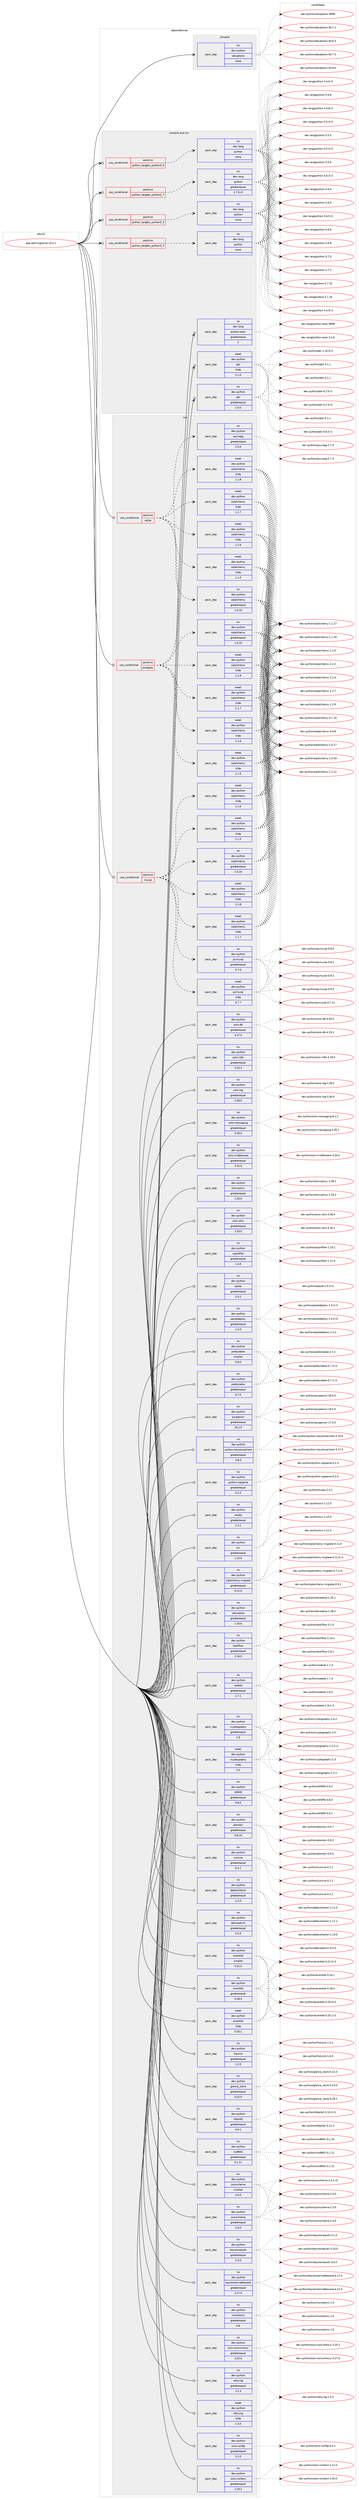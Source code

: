 digraph prolog {

# *************
# Graph options
# *************

newrank=true;
concentrate=true;
compound=true;
graph [rankdir=LR,fontname=Helvetica,fontsize=10,ranksep=1.5];#, ranksep=2.5, nodesep=0.2];
edge  [arrowhead=vee];
node  [fontname=Helvetica,fontsize=10];

# **********
# The ebuild
# **********

subgraph cluster_leftcol {
color=gray;
rank=same;
label=<<i>ebuild</i>>;
id [label="app-admin/glance-16.0.1", color=red, width=4, href="../app-admin/glance-16.0.1.svg"];
}

# ****************
# The dependencies
# ****************

subgraph cluster_midcol {
color=gray;
label=<<i>dependencies</i>>;
subgraph cluster_compile {
fillcolor="#eeeeee";
style=filled;
label=<<i>compile</i>>;
subgraph pack900986 {
dependency1265633 [label=<<TABLE BORDER="0" CELLBORDER="1" CELLSPACING="0" CELLPADDING="4" WIDTH="220"><TR><TD ROWSPAN="6" CELLPADDING="30">pack_dep</TD></TR><TR><TD WIDTH="110">no</TD></TR><TR><TD>dev-python</TD></TR><TR><TD>setuptools</TD></TR><TR><TD>none</TD></TR><TR><TD></TD></TR></TABLE>>, shape=none, color=blue];
}
id:e -> dependency1265633:w [weight=20,style="solid",arrowhead="vee"];
}
subgraph cluster_compileandrun {
fillcolor="#eeeeee";
style=filled;
label=<<i>compile and run</i>>;
subgraph cond345019 {
dependency1265634 [label=<<TABLE BORDER="0" CELLBORDER="1" CELLSPACING="0" CELLPADDING="4"><TR><TD ROWSPAN="3" CELLPADDING="10">use_conditional</TD></TR><TR><TD>positive</TD></TR><TR><TD>python_targets_python2_7</TD></TR></TABLE>>, shape=none, color=red];
subgraph pack900987 {
dependency1265635 [label=<<TABLE BORDER="0" CELLBORDER="1" CELLSPACING="0" CELLPADDING="4" WIDTH="220"><TR><TD ROWSPAN="6" CELLPADDING="30">pack_dep</TD></TR><TR><TD WIDTH="110">no</TD></TR><TR><TD>dev-lang</TD></TR><TR><TD>python</TD></TR><TR><TD>greaterequal</TD></TR><TR><TD>2.7.5-r2</TD></TR></TABLE>>, shape=none, color=blue];
}
dependency1265634:e -> dependency1265635:w [weight=20,style="dashed",arrowhead="vee"];
}
id:e -> dependency1265634:w [weight=20,style="solid",arrowhead="odotvee"];
subgraph cond345020 {
dependency1265636 [label=<<TABLE BORDER="0" CELLBORDER="1" CELLSPACING="0" CELLPADDING="4"><TR><TD ROWSPAN="3" CELLPADDING="10">use_conditional</TD></TR><TR><TD>positive</TD></TR><TR><TD>python_targets_python3_4</TD></TR></TABLE>>, shape=none, color=red];
subgraph pack900988 {
dependency1265637 [label=<<TABLE BORDER="0" CELLBORDER="1" CELLSPACING="0" CELLPADDING="4" WIDTH="220"><TR><TD ROWSPAN="6" CELLPADDING="30">pack_dep</TD></TR><TR><TD WIDTH="110">no</TD></TR><TR><TD>dev-lang</TD></TR><TR><TD>python</TD></TR><TR><TD>none</TD></TR><TR><TD></TD></TR></TABLE>>, shape=none, color=blue];
}
dependency1265636:e -> dependency1265637:w [weight=20,style="dashed",arrowhead="vee"];
}
id:e -> dependency1265636:w [weight=20,style="solid",arrowhead="odotvee"];
subgraph cond345021 {
dependency1265638 [label=<<TABLE BORDER="0" CELLBORDER="1" CELLSPACING="0" CELLPADDING="4"><TR><TD ROWSPAN="3" CELLPADDING="10">use_conditional</TD></TR><TR><TD>positive</TD></TR><TR><TD>python_targets_python3_5</TD></TR></TABLE>>, shape=none, color=red];
subgraph pack900989 {
dependency1265639 [label=<<TABLE BORDER="0" CELLBORDER="1" CELLSPACING="0" CELLPADDING="4" WIDTH="220"><TR><TD ROWSPAN="6" CELLPADDING="30">pack_dep</TD></TR><TR><TD WIDTH="110">no</TD></TR><TR><TD>dev-lang</TD></TR><TR><TD>python</TD></TR><TR><TD>none</TD></TR><TR><TD></TD></TR></TABLE>>, shape=none, color=blue];
}
dependency1265638:e -> dependency1265639:w [weight=20,style="dashed",arrowhead="vee"];
}
id:e -> dependency1265638:w [weight=20,style="solid",arrowhead="odotvee"];
subgraph cond345022 {
dependency1265640 [label=<<TABLE BORDER="0" CELLBORDER="1" CELLSPACING="0" CELLPADDING="4"><TR><TD ROWSPAN="3" CELLPADDING="10">use_conditional</TD></TR><TR><TD>positive</TD></TR><TR><TD>python_targets_python3_6</TD></TR></TABLE>>, shape=none, color=red];
subgraph pack900990 {
dependency1265641 [label=<<TABLE BORDER="0" CELLBORDER="1" CELLSPACING="0" CELLPADDING="4" WIDTH="220"><TR><TD ROWSPAN="6" CELLPADDING="30">pack_dep</TD></TR><TR><TD WIDTH="110">no</TD></TR><TR><TD>dev-lang</TD></TR><TR><TD>python</TD></TR><TR><TD>none</TD></TR><TR><TD></TD></TR></TABLE>>, shape=none, color=blue];
}
dependency1265640:e -> dependency1265641:w [weight=20,style="dashed",arrowhead="vee"];
}
id:e -> dependency1265640:w [weight=20,style="solid",arrowhead="odotvee"];
subgraph pack900991 {
dependency1265642 [label=<<TABLE BORDER="0" CELLBORDER="1" CELLSPACING="0" CELLPADDING="4" WIDTH="220"><TR><TD ROWSPAN="6" CELLPADDING="30">pack_dep</TD></TR><TR><TD WIDTH="110">no</TD></TR><TR><TD>dev-lang</TD></TR><TR><TD>python-exec</TD></TR><TR><TD>greaterequal</TD></TR><TR><TD>2</TD></TR></TABLE>>, shape=none, color=blue];
}
id:e -> dependency1265642:w [weight=20,style="solid",arrowhead="odotvee"];
subgraph pack900992 {
dependency1265643 [label=<<TABLE BORDER="0" CELLBORDER="1" CELLSPACING="0" CELLPADDING="4" WIDTH="220"><TR><TD ROWSPAN="6" CELLPADDING="30">pack_dep</TD></TR><TR><TD WIDTH="110">no</TD></TR><TR><TD>dev-python</TD></TR><TR><TD>pbr</TD></TR><TR><TD>greaterequal</TD></TR><TR><TD>2.0.0</TD></TR></TABLE>>, shape=none, color=blue];
}
id:e -> dependency1265643:w [weight=20,style="solid",arrowhead="odotvee"];
subgraph pack900993 {
dependency1265644 [label=<<TABLE BORDER="0" CELLBORDER="1" CELLSPACING="0" CELLPADDING="4" WIDTH="220"><TR><TD ROWSPAN="6" CELLPADDING="30">pack_dep</TD></TR><TR><TD WIDTH="110">weak</TD></TR><TR><TD>dev-python</TD></TR><TR><TD>pbr</TD></TR><TR><TD>tilde</TD></TR><TR><TD>2.1.0</TD></TR></TABLE>>, shape=none, color=blue];
}
id:e -> dependency1265644:w [weight=20,style="solid",arrowhead="odotvee"];
}
subgraph cluster_run {
fillcolor="#eeeeee";
style=filled;
label=<<i>run</i>>;
subgraph cond345023 {
dependency1265645 [label=<<TABLE BORDER="0" CELLBORDER="1" CELLSPACING="0" CELLPADDING="4"><TR><TD ROWSPAN="3" CELLPADDING="10">use_conditional</TD></TR><TR><TD>positive</TD></TR><TR><TD>mysql</TD></TR></TABLE>>, shape=none, color=red];
subgraph pack900994 {
dependency1265646 [label=<<TABLE BORDER="0" CELLBORDER="1" CELLSPACING="0" CELLPADDING="4" WIDTH="220"><TR><TD ROWSPAN="6" CELLPADDING="30">pack_dep</TD></TR><TR><TD WIDTH="110">no</TD></TR><TR><TD>dev-python</TD></TR><TR><TD>pymysql</TD></TR><TR><TD>greaterequal</TD></TR><TR><TD>0.7.6</TD></TR></TABLE>>, shape=none, color=blue];
}
dependency1265645:e -> dependency1265646:w [weight=20,style="dashed",arrowhead="vee"];
subgraph pack900995 {
dependency1265647 [label=<<TABLE BORDER="0" CELLBORDER="1" CELLSPACING="0" CELLPADDING="4" WIDTH="220"><TR><TD ROWSPAN="6" CELLPADDING="30">pack_dep</TD></TR><TR><TD WIDTH="110">weak</TD></TR><TR><TD>dev-python</TD></TR><TR><TD>pymysql</TD></TR><TR><TD>tilde</TD></TR><TR><TD>0.7.7</TD></TR></TABLE>>, shape=none, color=blue];
}
dependency1265645:e -> dependency1265647:w [weight=20,style="dashed",arrowhead="vee"];
subgraph pack900996 {
dependency1265648 [label=<<TABLE BORDER="0" CELLBORDER="1" CELLSPACING="0" CELLPADDING="4" WIDTH="220"><TR><TD ROWSPAN="6" CELLPADDING="30">pack_dep</TD></TR><TR><TD WIDTH="110">no</TD></TR><TR><TD>dev-python</TD></TR><TR><TD>sqlalchemy</TD></TR><TR><TD>greaterequal</TD></TR><TR><TD>1.0.10</TD></TR></TABLE>>, shape=none, color=blue];
}
dependency1265645:e -> dependency1265648:w [weight=20,style="dashed",arrowhead="vee"];
subgraph pack900997 {
dependency1265649 [label=<<TABLE BORDER="0" CELLBORDER="1" CELLSPACING="0" CELLPADDING="4" WIDTH="220"><TR><TD ROWSPAN="6" CELLPADDING="30">pack_dep</TD></TR><TR><TD WIDTH="110">weak</TD></TR><TR><TD>dev-python</TD></TR><TR><TD>sqlalchemy</TD></TR><TR><TD>tilde</TD></TR><TR><TD>1.1.5</TD></TR></TABLE>>, shape=none, color=blue];
}
dependency1265645:e -> dependency1265649:w [weight=20,style="dashed",arrowhead="vee"];
subgraph pack900998 {
dependency1265650 [label=<<TABLE BORDER="0" CELLBORDER="1" CELLSPACING="0" CELLPADDING="4" WIDTH="220"><TR><TD ROWSPAN="6" CELLPADDING="30">pack_dep</TD></TR><TR><TD WIDTH="110">weak</TD></TR><TR><TD>dev-python</TD></TR><TR><TD>sqlalchemy</TD></TR><TR><TD>tilde</TD></TR><TR><TD>1.1.6</TD></TR></TABLE>>, shape=none, color=blue];
}
dependency1265645:e -> dependency1265650:w [weight=20,style="dashed",arrowhead="vee"];
subgraph pack900999 {
dependency1265651 [label=<<TABLE BORDER="0" CELLBORDER="1" CELLSPACING="0" CELLPADDING="4" WIDTH="220"><TR><TD ROWSPAN="6" CELLPADDING="30">pack_dep</TD></TR><TR><TD WIDTH="110">weak</TD></TR><TR><TD>dev-python</TD></TR><TR><TD>sqlalchemy</TD></TR><TR><TD>tilde</TD></TR><TR><TD>1.1.7</TD></TR></TABLE>>, shape=none, color=blue];
}
dependency1265645:e -> dependency1265651:w [weight=20,style="dashed",arrowhead="vee"];
subgraph pack901000 {
dependency1265652 [label=<<TABLE BORDER="0" CELLBORDER="1" CELLSPACING="0" CELLPADDING="4" WIDTH="220"><TR><TD ROWSPAN="6" CELLPADDING="30">pack_dep</TD></TR><TR><TD WIDTH="110">weak</TD></TR><TR><TD>dev-python</TD></TR><TR><TD>sqlalchemy</TD></TR><TR><TD>tilde</TD></TR><TR><TD>1.1.8</TD></TR></TABLE>>, shape=none, color=blue];
}
dependency1265645:e -> dependency1265652:w [weight=20,style="dashed",arrowhead="vee"];
}
id:e -> dependency1265645:w [weight=20,style="solid",arrowhead="odot"];
subgraph cond345024 {
dependency1265653 [label=<<TABLE BORDER="0" CELLBORDER="1" CELLSPACING="0" CELLPADDING="4"><TR><TD ROWSPAN="3" CELLPADDING="10">use_conditional</TD></TR><TR><TD>positive</TD></TR><TR><TD>postgres</TD></TR></TABLE>>, shape=none, color=red];
subgraph pack901001 {
dependency1265654 [label=<<TABLE BORDER="0" CELLBORDER="1" CELLSPACING="0" CELLPADDING="4" WIDTH="220"><TR><TD ROWSPAN="6" CELLPADDING="30">pack_dep</TD></TR><TR><TD WIDTH="110">no</TD></TR><TR><TD>dev-python</TD></TR><TR><TD>psycopg</TD></TR><TR><TD>greaterequal</TD></TR><TR><TD>2.5.0</TD></TR></TABLE>>, shape=none, color=blue];
}
dependency1265653:e -> dependency1265654:w [weight=20,style="dashed",arrowhead="vee"];
subgraph pack901002 {
dependency1265655 [label=<<TABLE BORDER="0" CELLBORDER="1" CELLSPACING="0" CELLPADDING="4" WIDTH="220"><TR><TD ROWSPAN="6" CELLPADDING="30">pack_dep</TD></TR><TR><TD WIDTH="110">no</TD></TR><TR><TD>dev-python</TD></TR><TR><TD>sqlalchemy</TD></TR><TR><TD>greaterequal</TD></TR><TR><TD>1.0.10</TD></TR></TABLE>>, shape=none, color=blue];
}
dependency1265653:e -> dependency1265655:w [weight=20,style="dashed",arrowhead="vee"];
subgraph pack901003 {
dependency1265656 [label=<<TABLE BORDER="0" CELLBORDER="1" CELLSPACING="0" CELLPADDING="4" WIDTH="220"><TR><TD ROWSPAN="6" CELLPADDING="30">pack_dep</TD></TR><TR><TD WIDTH="110">weak</TD></TR><TR><TD>dev-python</TD></TR><TR><TD>sqlalchemy</TD></TR><TR><TD>tilde</TD></TR><TR><TD>1.1.5</TD></TR></TABLE>>, shape=none, color=blue];
}
dependency1265653:e -> dependency1265656:w [weight=20,style="dashed",arrowhead="vee"];
subgraph pack901004 {
dependency1265657 [label=<<TABLE BORDER="0" CELLBORDER="1" CELLSPACING="0" CELLPADDING="4" WIDTH="220"><TR><TD ROWSPAN="6" CELLPADDING="30">pack_dep</TD></TR><TR><TD WIDTH="110">weak</TD></TR><TR><TD>dev-python</TD></TR><TR><TD>sqlalchemy</TD></TR><TR><TD>tilde</TD></TR><TR><TD>1.1.6</TD></TR></TABLE>>, shape=none, color=blue];
}
dependency1265653:e -> dependency1265657:w [weight=20,style="dashed",arrowhead="vee"];
subgraph pack901005 {
dependency1265658 [label=<<TABLE BORDER="0" CELLBORDER="1" CELLSPACING="0" CELLPADDING="4" WIDTH="220"><TR><TD ROWSPAN="6" CELLPADDING="30">pack_dep</TD></TR><TR><TD WIDTH="110">weak</TD></TR><TR><TD>dev-python</TD></TR><TR><TD>sqlalchemy</TD></TR><TR><TD>tilde</TD></TR><TR><TD>1.1.7</TD></TR></TABLE>>, shape=none, color=blue];
}
dependency1265653:e -> dependency1265658:w [weight=20,style="dashed",arrowhead="vee"];
subgraph pack901006 {
dependency1265659 [label=<<TABLE BORDER="0" CELLBORDER="1" CELLSPACING="0" CELLPADDING="4" WIDTH="220"><TR><TD ROWSPAN="6" CELLPADDING="30">pack_dep</TD></TR><TR><TD WIDTH="110">weak</TD></TR><TR><TD>dev-python</TD></TR><TR><TD>sqlalchemy</TD></TR><TR><TD>tilde</TD></TR><TR><TD>1.1.8</TD></TR></TABLE>>, shape=none, color=blue];
}
dependency1265653:e -> dependency1265659:w [weight=20,style="dashed",arrowhead="vee"];
}
id:e -> dependency1265653:w [weight=20,style="solid",arrowhead="odot"];
subgraph cond345025 {
dependency1265660 [label=<<TABLE BORDER="0" CELLBORDER="1" CELLSPACING="0" CELLPADDING="4"><TR><TD ROWSPAN="3" CELLPADDING="10">use_conditional</TD></TR><TR><TD>positive</TD></TR><TR><TD>sqlite</TD></TR></TABLE>>, shape=none, color=red];
subgraph pack901007 {
dependency1265661 [label=<<TABLE BORDER="0" CELLBORDER="1" CELLSPACING="0" CELLPADDING="4" WIDTH="220"><TR><TD ROWSPAN="6" CELLPADDING="30">pack_dep</TD></TR><TR><TD WIDTH="110">no</TD></TR><TR><TD>dev-python</TD></TR><TR><TD>sqlalchemy</TD></TR><TR><TD>greaterequal</TD></TR><TR><TD>1.0.10</TD></TR></TABLE>>, shape=none, color=blue];
}
dependency1265660:e -> dependency1265661:w [weight=20,style="dashed",arrowhead="vee"];
subgraph pack901008 {
dependency1265662 [label=<<TABLE BORDER="0" CELLBORDER="1" CELLSPACING="0" CELLPADDING="4" WIDTH="220"><TR><TD ROWSPAN="6" CELLPADDING="30">pack_dep</TD></TR><TR><TD WIDTH="110">weak</TD></TR><TR><TD>dev-python</TD></TR><TR><TD>sqlalchemy</TD></TR><TR><TD>tilde</TD></TR><TR><TD>1.1.5</TD></TR></TABLE>>, shape=none, color=blue];
}
dependency1265660:e -> dependency1265662:w [weight=20,style="dashed",arrowhead="vee"];
subgraph pack901009 {
dependency1265663 [label=<<TABLE BORDER="0" CELLBORDER="1" CELLSPACING="0" CELLPADDING="4" WIDTH="220"><TR><TD ROWSPAN="6" CELLPADDING="30">pack_dep</TD></TR><TR><TD WIDTH="110">weak</TD></TR><TR><TD>dev-python</TD></TR><TR><TD>sqlalchemy</TD></TR><TR><TD>tilde</TD></TR><TR><TD>1.1.6</TD></TR></TABLE>>, shape=none, color=blue];
}
dependency1265660:e -> dependency1265663:w [weight=20,style="dashed",arrowhead="vee"];
subgraph pack901010 {
dependency1265664 [label=<<TABLE BORDER="0" CELLBORDER="1" CELLSPACING="0" CELLPADDING="4" WIDTH="220"><TR><TD ROWSPAN="6" CELLPADDING="30">pack_dep</TD></TR><TR><TD WIDTH="110">weak</TD></TR><TR><TD>dev-python</TD></TR><TR><TD>sqlalchemy</TD></TR><TR><TD>tilde</TD></TR><TR><TD>1.1.7</TD></TR></TABLE>>, shape=none, color=blue];
}
dependency1265660:e -> dependency1265664:w [weight=20,style="dashed",arrowhead="vee"];
subgraph pack901011 {
dependency1265665 [label=<<TABLE BORDER="0" CELLBORDER="1" CELLSPACING="0" CELLPADDING="4" WIDTH="220"><TR><TD ROWSPAN="6" CELLPADDING="30">pack_dep</TD></TR><TR><TD WIDTH="110">weak</TD></TR><TR><TD>dev-python</TD></TR><TR><TD>sqlalchemy</TD></TR><TR><TD>tilde</TD></TR><TR><TD>1.1.8</TD></TR></TABLE>>, shape=none, color=blue];
}
dependency1265660:e -> dependency1265665:w [weight=20,style="dashed",arrowhead="vee"];
}
id:e -> dependency1265660:w [weight=20,style="solid",arrowhead="odot"];
subgraph pack901012 {
dependency1265666 [label=<<TABLE BORDER="0" CELLBORDER="1" CELLSPACING="0" CELLPADDING="4" WIDTH="220"><TR><TD ROWSPAN="6" CELLPADDING="30">pack_dep</TD></TR><TR><TD WIDTH="110">no</TD></TR><TR><TD>dev-python</TD></TR><TR><TD>WSME</TD></TR><TR><TD>greaterequal</TD></TR><TR><TD>0.8.0</TD></TR></TABLE>>, shape=none, color=blue];
}
id:e -> dependency1265666:w [weight=20,style="solid",arrowhead="odot"];
subgraph pack901013 {
dependency1265667 [label=<<TABLE BORDER="0" CELLBORDER="1" CELLSPACING="0" CELLPADDING="4" WIDTH="220"><TR><TD ROWSPAN="6" CELLPADDING="30">pack_dep</TD></TR><TR><TD WIDTH="110">no</TD></TR><TR><TD>dev-python</TD></TR><TR><TD>alembic</TD></TR><TR><TD>greaterequal</TD></TR><TR><TD>0.8.10</TD></TR></TABLE>>, shape=none, color=blue];
}
id:e -> dependency1265667:w [weight=20,style="solid",arrowhead="odot"];
subgraph pack901014 {
dependency1265668 [label=<<TABLE BORDER="0" CELLBORDER="1" CELLSPACING="0" CELLPADDING="4" WIDTH="220"><TR><TD ROWSPAN="6" CELLPADDING="30">pack_dep</TD></TR><TR><TD WIDTH="110">no</TD></TR><TR><TD>dev-python</TD></TR><TR><TD>cryptography</TD></TR><TR><TD>greaterequal</TD></TR><TR><TD>1.9</TD></TR></TABLE>>, shape=none, color=blue];
}
id:e -> dependency1265668:w [weight=20,style="solid",arrowhead="odot"];
subgraph pack901015 {
dependency1265669 [label=<<TABLE BORDER="0" CELLBORDER="1" CELLSPACING="0" CELLPADDING="4" WIDTH="220"><TR><TD ROWSPAN="6" CELLPADDING="30">pack_dep</TD></TR><TR><TD WIDTH="110">no</TD></TR><TR><TD>dev-python</TD></TR><TR><TD>cursive</TD></TR><TR><TD>greaterequal</TD></TR><TR><TD>0.2.1</TD></TR></TABLE>>, shape=none, color=blue];
}
id:e -> dependency1265669:w [weight=20,style="solid",arrowhead="odot"];
subgraph pack901016 {
dependency1265670 [label=<<TABLE BORDER="0" CELLBORDER="1" CELLSPACING="0" CELLPADDING="4" WIDTH="220"><TR><TD ROWSPAN="6" CELLPADDING="30">pack_dep</TD></TR><TR><TD WIDTH="110">no</TD></TR><TR><TD>dev-python</TD></TR><TR><TD>debtcollector</TD></TR><TR><TD>greaterequal</TD></TR><TR><TD>1.2.0</TD></TR></TABLE>>, shape=none, color=blue];
}
id:e -> dependency1265670:w [weight=20,style="solid",arrowhead="odot"];
subgraph pack901017 {
dependency1265671 [label=<<TABLE BORDER="0" CELLBORDER="1" CELLSPACING="0" CELLPADDING="4" WIDTH="220"><TR><TD ROWSPAN="6" CELLPADDING="30">pack_dep</TD></TR><TR><TD WIDTH="110">no</TD></TR><TR><TD>dev-python</TD></TR><TR><TD>defusedxml</TD></TR><TR><TD>greaterequal</TD></TR><TR><TD>0.5.0</TD></TR></TABLE>>, shape=none, color=blue];
}
id:e -> dependency1265671:w [weight=20,style="solid",arrowhead="odot"];
subgraph pack901018 {
dependency1265672 [label=<<TABLE BORDER="0" CELLBORDER="1" CELLSPACING="0" CELLPADDING="4" WIDTH="220"><TR><TD ROWSPAN="6" CELLPADDING="30">pack_dep</TD></TR><TR><TD WIDTH="110">no</TD></TR><TR><TD>dev-python</TD></TR><TR><TD>eventlet</TD></TR><TR><TD>greaterequal</TD></TR><TR><TD>0.18.4</TD></TR></TABLE>>, shape=none, color=blue];
}
id:e -> dependency1265672:w [weight=20,style="solid",arrowhead="odot"];
subgraph pack901019 {
dependency1265673 [label=<<TABLE BORDER="0" CELLBORDER="1" CELLSPACING="0" CELLPADDING="4" WIDTH="220"><TR><TD ROWSPAN="6" CELLPADDING="30">pack_dep</TD></TR><TR><TD WIDTH="110">no</TD></TR><TR><TD>dev-python</TD></TR><TR><TD>eventlet</TD></TR><TR><TD>smaller</TD></TR><TR><TD>0.21.0</TD></TR></TABLE>>, shape=none, color=blue];
}
id:e -> dependency1265673:w [weight=20,style="solid",arrowhead="odot"];
subgraph pack901020 {
dependency1265674 [label=<<TABLE BORDER="0" CELLBORDER="1" CELLSPACING="0" CELLPADDING="4" WIDTH="220"><TR><TD ROWSPAN="6" CELLPADDING="30">pack_dep</TD></TR><TR><TD WIDTH="110">no</TD></TR><TR><TD>dev-python</TD></TR><TR><TD>futurist</TD></TR><TR><TD>greaterequal</TD></TR><TR><TD>1.2.0</TD></TR></TABLE>>, shape=none, color=blue];
}
id:e -> dependency1265674:w [weight=20,style="solid",arrowhead="odot"];
subgraph pack901021 {
dependency1265675 [label=<<TABLE BORDER="0" CELLBORDER="1" CELLSPACING="0" CELLPADDING="4" WIDTH="220"><TR><TD ROWSPAN="6" CELLPADDING="30">pack_dep</TD></TR><TR><TD WIDTH="110">no</TD></TR><TR><TD>dev-python</TD></TR><TR><TD>glance_store</TD></TR><TR><TD>greaterequal</TD></TR><TR><TD>0.22.0</TD></TR></TABLE>>, shape=none, color=blue];
}
id:e -> dependency1265675:w [weight=20,style="solid",arrowhead="odot"];
subgraph pack901022 {
dependency1265676 [label=<<TABLE BORDER="0" CELLBORDER="1" CELLSPACING="0" CELLPADDING="4" WIDTH="220"><TR><TD ROWSPAN="6" CELLPADDING="30">pack_dep</TD></TR><TR><TD WIDTH="110">no</TD></TR><TR><TD>dev-python</TD></TR><TR><TD>httplib2</TD></TR><TR><TD>greaterequal</TD></TR><TR><TD>0.9.1</TD></TR></TABLE>>, shape=none, color=blue];
}
id:e -> dependency1265676:w [weight=20,style="solid",arrowhead="odot"];
subgraph pack901023 {
dependency1265677 [label=<<TABLE BORDER="0" CELLBORDER="1" CELLSPACING="0" CELLPADDING="4" WIDTH="220"><TR><TD ROWSPAN="6" CELLPADDING="30">pack_dep</TD></TR><TR><TD WIDTH="110">no</TD></TR><TR><TD>dev-python</TD></TR><TR><TD>iso8601</TD></TR><TR><TD>greaterequal</TD></TR><TR><TD>0.1.11</TD></TR></TABLE>>, shape=none, color=blue];
}
id:e -> dependency1265677:w [weight=20,style="solid",arrowhead="odot"];
subgraph pack901024 {
dependency1265678 [label=<<TABLE BORDER="0" CELLBORDER="1" CELLSPACING="0" CELLPADDING="4" WIDTH="220"><TR><TD ROWSPAN="6" CELLPADDING="30">pack_dep</TD></TR><TR><TD WIDTH="110">no</TD></TR><TR><TD>dev-python</TD></TR><TR><TD>jsonschema</TD></TR><TR><TD>greaterequal</TD></TR><TR><TD>2.6.0</TD></TR></TABLE>>, shape=none, color=blue];
}
id:e -> dependency1265678:w [weight=20,style="solid",arrowhead="odot"];
subgraph pack901025 {
dependency1265679 [label=<<TABLE BORDER="0" CELLBORDER="1" CELLSPACING="0" CELLPADDING="4" WIDTH="220"><TR><TD ROWSPAN="6" CELLPADDING="30">pack_dep</TD></TR><TR><TD WIDTH="110">no</TD></TR><TR><TD>dev-python</TD></TR><TR><TD>jsonschema</TD></TR><TR><TD>smaller</TD></TR><TR><TD>3.0.0</TD></TR></TABLE>>, shape=none, color=blue];
}
id:e -> dependency1265679:w [weight=20,style="solid",arrowhead="odot"];
subgraph pack901026 {
dependency1265680 [label=<<TABLE BORDER="0" CELLBORDER="1" CELLSPACING="0" CELLPADDING="4" WIDTH="220"><TR><TD ROWSPAN="6" CELLPADDING="30">pack_dep</TD></TR><TR><TD WIDTH="110">no</TD></TR><TR><TD>dev-python</TD></TR><TR><TD>keystoneauth</TD></TR><TR><TD>greaterequal</TD></TR><TR><TD>3.3.0</TD></TR></TABLE>>, shape=none, color=blue];
}
id:e -> dependency1265680:w [weight=20,style="solid",arrowhead="odot"];
subgraph pack901027 {
dependency1265681 [label=<<TABLE BORDER="0" CELLBORDER="1" CELLSPACING="0" CELLPADDING="4" WIDTH="220"><TR><TD ROWSPAN="6" CELLPADDING="30">pack_dep</TD></TR><TR><TD WIDTH="110">no</TD></TR><TR><TD>dev-python</TD></TR><TR><TD>keystonemiddleware</TD></TR><TR><TD>greaterequal</TD></TR><TR><TD>4.17.0</TD></TR></TABLE>>, shape=none, color=blue];
}
id:e -> dependency1265681:w [weight=20,style="solid",arrowhead="odot"];
subgraph pack901028 {
dependency1265682 [label=<<TABLE BORDER="0" CELLBORDER="1" CELLSPACING="0" CELLPADDING="4" WIDTH="220"><TR><TD ROWSPAN="6" CELLPADDING="30">pack_dep</TD></TR><TR><TD WIDTH="110">no</TD></TR><TR><TD>dev-python</TD></TR><TR><TD>monotonic</TD></TR><TR><TD>greaterequal</TD></TR><TR><TD>0.6</TD></TR></TABLE>>, shape=none, color=blue];
}
id:e -> dependency1265682:w [weight=20,style="solid",arrowhead="odot"];
subgraph pack901029 {
dependency1265683 [label=<<TABLE BORDER="0" CELLBORDER="1" CELLSPACING="0" CELLPADDING="4" WIDTH="220"><TR><TD ROWSPAN="6" CELLPADDING="30">pack_dep</TD></TR><TR><TD WIDTH="110">no</TD></TR><TR><TD>dev-python</TD></TR><TR><TD>oslo-concurrency</TD></TR><TR><TD>greaterequal</TD></TR><TR><TD>3.25.0</TD></TR></TABLE>>, shape=none, color=blue];
}
id:e -> dependency1265683:w [weight=20,style="solid",arrowhead="odot"];
subgraph pack901030 {
dependency1265684 [label=<<TABLE BORDER="0" CELLBORDER="1" CELLSPACING="0" CELLPADDING="4" WIDTH="220"><TR><TD ROWSPAN="6" CELLPADDING="30">pack_dep</TD></TR><TR><TD WIDTH="110">no</TD></TR><TR><TD>dev-python</TD></TR><TR><TD>oslo-config</TD></TR><TR><TD>greaterequal</TD></TR><TR><TD>5.1.0</TD></TR></TABLE>>, shape=none, color=blue];
}
id:e -> dependency1265684:w [weight=20,style="solid",arrowhead="odot"];
subgraph pack901031 {
dependency1265685 [label=<<TABLE BORDER="0" CELLBORDER="1" CELLSPACING="0" CELLPADDING="4" WIDTH="220"><TR><TD ROWSPAN="6" CELLPADDING="30">pack_dep</TD></TR><TR><TD WIDTH="110">no</TD></TR><TR><TD>dev-python</TD></TR><TR><TD>oslo-context</TD></TR><TR><TD>greaterequal</TD></TR><TR><TD>2.19.2</TD></TR></TABLE>>, shape=none, color=blue];
}
id:e -> dependency1265685:w [weight=20,style="solid",arrowhead="odot"];
subgraph pack901032 {
dependency1265686 [label=<<TABLE BORDER="0" CELLBORDER="1" CELLSPACING="0" CELLPADDING="4" WIDTH="220"><TR><TD ROWSPAN="6" CELLPADDING="30">pack_dep</TD></TR><TR><TD WIDTH="110">no</TD></TR><TR><TD>dev-python</TD></TR><TR><TD>oslo-db</TD></TR><TR><TD>greaterequal</TD></TR><TR><TD>4.27.0</TD></TR></TABLE>>, shape=none, color=blue];
}
id:e -> dependency1265686:w [weight=20,style="solid",arrowhead="odot"];
subgraph pack901033 {
dependency1265687 [label=<<TABLE BORDER="0" CELLBORDER="1" CELLSPACING="0" CELLPADDING="4" WIDTH="220"><TR><TD ROWSPAN="6" CELLPADDING="30">pack_dep</TD></TR><TR><TD WIDTH="110">no</TD></TR><TR><TD>dev-python</TD></TR><TR><TD>oslo-i18n</TD></TR><TR><TD>greaterequal</TD></TR><TR><TD>3.15.3</TD></TR></TABLE>>, shape=none, color=blue];
}
id:e -> dependency1265687:w [weight=20,style="solid",arrowhead="odot"];
subgraph pack901034 {
dependency1265688 [label=<<TABLE BORDER="0" CELLBORDER="1" CELLSPACING="0" CELLPADDING="4" WIDTH="220"><TR><TD ROWSPAN="6" CELLPADDING="30">pack_dep</TD></TR><TR><TD WIDTH="110">no</TD></TR><TR><TD>dev-python</TD></TR><TR><TD>oslo-log</TD></TR><TR><TD>greaterequal</TD></TR><TR><TD>3.36.0</TD></TR></TABLE>>, shape=none, color=blue];
}
id:e -> dependency1265688:w [weight=20,style="solid",arrowhead="odot"];
subgraph pack901035 {
dependency1265689 [label=<<TABLE BORDER="0" CELLBORDER="1" CELLSPACING="0" CELLPADDING="4" WIDTH="220"><TR><TD ROWSPAN="6" CELLPADDING="30">pack_dep</TD></TR><TR><TD WIDTH="110">no</TD></TR><TR><TD>dev-python</TD></TR><TR><TD>oslo-messaging</TD></TR><TR><TD>greaterequal</TD></TR><TR><TD>5.29.0</TD></TR></TABLE>>, shape=none, color=blue];
}
id:e -> dependency1265689:w [weight=20,style="solid",arrowhead="odot"];
subgraph pack901036 {
dependency1265690 [label=<<TABLE BORDER="0" CELLBORDER="1" CELLSPACING="0" CELLPADDING="4" WIDTH="220"><TR><TD ROWSPAN="6" CELLPADDING="30">pack_dep</TD></TR><TR><TD WIDTH="110">no</TD></TR><TR><TD>dev-python</TD></TR><TR><TD>oslo-middleware</TD></TR><TR><TD>greaterequal</TD></TR><TR><TD>3.31.0</TD></TR></TABLE>>, shape=none, color=blue];
}
id:e -> dependency1265690:w [weight=20,style="solid",arrowhead="odot"];
subgraph pack901037 {
dependency1265691 [label=<<TABLE BORDER="0" CELLBORDER="1" CELLSPACING="0" CELLPADDING="4" WIDTH="220"><TR><TD ROWSPAN="6" CELLPADDING="30">pack_dep</TD></TR><TR><TD WIDTH="110">no</TD></TR><TR><TD>dev-python</TD></TR><TR><TD>oslo-policy</TD></TR><TR><TD>greaterequal</TD></TR><TR><TD>1.30.0</TD></TR></TABLE>>, shape=none, color=blue];
}
id:e -> dependency1265691:w [weight=20,style="solid",arrowhead="odot"];
subgraph pack901038 {
dependency1265692 [label=<<TABLE BORDER="0" CELLBORDER="1" CELLSPACING="0" CELLPADDING="4" WIDTH="220"><TR><TD ROWSPAN="6" CELLPADDING="30">pack_dep</TD></TR><TR><TD WIDTH="110">no</TD></TR><TR><TD>dev-python</TD></TR><TR><TD>oslo-utils</TD></TR><TR><TD>greaterequal</TD></TR><TR><TD>3.33.0</TD></TR></TABLE>>, shape=none, color=blue];
}
id:e -> dependency1265692:w [weight=20,style="solid",arrowhead="odot"];
subgraph pack901039 {
dependency1265693 [label=<<TABLE BORDER="0" CELLBORDER="1" CELLSPACING="0" CELLPADDING="4" WIDTH="220"><TR><TD ROWSPAN="6" CELLPADDING="30">pack_dep</TD></TR><TR><TD WIDTH="110">no</TD></TR><TR><TD>dev-python</TD></TR><TR><TD>osprofiler</TD></TR><TR><TD>greaterequal</TD></TR><TR><TD>1.4.0</TD></TR></TABLE>>, shape=none, color=blue];
}
id:e -> dependency1265693:w [weight=20,style="solid",arrowhead="odot"];
subgraph pack901040 {
dependency1265694 [label=<<TABLE BORDER="0" CELLBORDER="1" CELLSPACING="0" CELLPADDING="4" WIDTH="220"><TR><TD ROWSPAN="6" CELLPADDING="30">pack_dep</TD></TR><TR><TD WIDTH="110">no</TD></TR><TR><TD>dev-python</TD></TR><TR><TD>paste</TD></TR><TR><TD>greaterequal</TD></TR><TR><TD>2.0.2</TD></TR></TABLE>>, shape=none, color=blue];
}
id:e -> dependency1265694:w [weight=20,style="solid",arrowhead="odot"];
subgraph pack901041 {
dependency1265695 [label=<<TABLE BORDER="0" CELLBORDER="1" CELLSPACING="0" CELLPADDING="4" WIDTH="220"><TR><TD ROWSPAN="6" CELLPADDING="30">pack_dep</TD></TR><TR><TD WIDTH="110">no</TD></TR><TR><TD>dev-python</TD></TR><TR><TD>pastedeploy</TD></TR><TR><TD>greaterequal</TD></TR><TR><TD>1.5.0</TD></TR></TABLE>>, shape=none, color=blue];
}
id:e -> dependency1265695:w [weight=20,style="solid",arrowhead="odot"];
subgraph pack901042 {
dependency1265696 [label=<<TABLE BORDER="0" CELLBORDER="1" CELLSPACING="0" CELLPADDING="4" WIDTH="220"><TR><TD ROWSPAN="6" CELLPADDING="30">pack_dep</TD></TR><TR><TD WIDTH="110">no</TD></TR><TR><TD>dev-python</TD></TR><TR><TD>prettytable</TD></TR><TR><TD>greaterequal</TD></TR><TR><TD>0.7.0</TD></TR></TABLE>>, shape=none, color=blue];
}
id:e -> dependency1265696:w [weight=20,style="solid",arrowhead="odot"];
subgraph pack901043 {
dependency1265697 [label=<<TABLE BORDER="0" CELLBORDER="1" CELLSPACING="0" CELLPADDING="4" WIDTH="220"><TR><TD ROWSPAN="6" CELLPADDING="30">pack_dep</TD></TR><TR><TD WIDTH="110">no</TD></TR><TR><TD>dev-python</TD></TR><TR><TD>prettytable</TD></TR><TR><TD>smaller</TD></TR><TR><TD>0.8.0</TD></TR></TABLE>>, shape=none, color=blue];
}
id:e -> dependency1265697:w [weight=20,style="solid",arrowhead="odot"];
subgraph pack901044 {
dependency1265698 [label=<<TABLE BORDER="0" CELLBORDER="1" CELLSPACING="0" CELLPADDING="4" WIDTH="220"><TR><TD ROWSPAN="6" CELLPADDING="30">pack_dep</TD></TR><TR><TD WIDTH="110">no</TD></TR><TR><TD>dev-python</TD></TR><TR><TD>pyopenssl</TD></TR><TR><TD>greaterequal</TD></TR><TR><TD>16.2.0</TD></TR></TABLE>>, shape=none, color=blue];
}
id:e -> dependency1265698:w [weight=20,style="solid",arrowhead="odot"];
subgraph pack901045 {
dependency1265699 [label=<<TABLE BORDER="0" CELLBORDER="1" CELLSPACING="0" CELLPADDING="4" WIDTH="220"><TR><TD ROWSPAN="6" CELLPADDING="30">pack_dep</TD></TR><TR><TD WIDTH="110">no</TD></TR><TR><TD>dev-python</TD></TR><TR><TD>python-keystoneclient</TD></TR><TR><TD>greaterequal</TD></TR><TR><TD>3.8.0</TD></TR></TABLE>>, shape=none, color=blue];
}
id:e -> dependency1265699:w [weight=20,style="solid",arrowhead="odot"];
subgraph pack901046 {
dependency1265700 [label=<<TABLE BORDER="0" CELLBORDER="1" CELLSPACING="0" CELLPADDING="4" WIDTH="220"><TR><TD ROWSPAN="6" CELLPADDING="30">pack_dep</TD></TR><TR><TD WIDTH="110">no</TD></TR><TR><TD>dev-python</TD></TR><TR><TD>python-sqlparse</TD></TR><TR><TD>greaterequal</TD></TR><TR><TD>0.2.2</TD></TR></TABLE>>, shape=none, color=blue];
}
id:e -> dependency1265700:w [weight=20,style="solid",arrowhead="odot"];
subgraph pack901047 {
dependency1265701 [label=<<TABLE BORDER="0" CELLBORDER="1" CELLSPACING="0" CELLPADDING="4" WIDTH="220"><TR><TD ROWSPAN="6" CELLPADDING="30">pack_dep</TD></TR><TR><TD WIDTH="110">no</TD></TR><TR><TD>dev-python</TD></TR><TR><TD>retrying</TD></TR><TR><TD>greaterequal</TD></TR><TR><TD>1.2.3</TD></TR></TABLE>>, shape=none, color=blue];
}
id:e -> dependency1265701:w [weight=20,style="solid",arrowhead="odot"];
subgraph pack901048 {
dependency1265702 [label=<<TABLE BORDER="0" CELLBORDER="1" CELLSPACING="0" CELLPADDING="4" WIDTH="220"><TR><TD ROWSPAN="6" CELLPADDING="30">pack_dep</TD></TR><TR><TD WIDTH="110">no</TD></TR><TR><TD>dev-python</TD></TR><TR><TD>routes</TD></TR><TR><TD>greaterequal</TD></TR><TR><TD>2.3.1</TD></TR></TABLE>>, shape=none, color=blue];
}
id:e -> dependency1265702:w [weight=20,style="solid",arrowhead="odot"];
subgraph pack901049 {
dependency1265703 [label=<<TABLE BORDER="0" CELLBORDER="1" CELLSPACING="0" CELLPADDING="4" WIDTH="220"><TR><TD ROWSPAN="6" CELLPADDING="30">pack_dep</TD></TR><TR><TD WIDTH="110">no</TD></TR><TR><TD>dev-python</TD></TR><TR><TD>six</TD></TR><TR><TD>greaterequal</TD></TR><TR><TD>1.10.0</TD></TR></TABLE>>, shape=none, color=blue];
}
id:e -> dependency1265703:w [weight=20,style="solid",arrowhead="odot"];
subgraph pack901050 {
dependency1265704 [label=<<TABLE BORDER="0" CELLBORDER="1" CELLSPACING="0" CELLPADDING="4" WIDTH="220"><TR><TD ROWSPAN="6" CELLPADDING="30">pack_dep</TD></TR><TR><TD WIDTH="110">no</TD></TR><TR><TD>dev-python</TD></TR><TR><TD>sqlalchemy-migrate</TD></TR><TR><TD>greaterequal</TD></TR><TR><TD>0.11.0</TD></TR></TABLE>>, shape=none, color=blue];
}
id:e -> dependency1265704:w [weight=20,style="solid",arrowhead="odot"];
subgraph pack901051 {
dependency1265705 [label=<<TABLE BORDER="0" CELLBORDER="1" CELLSPACING="0" CELLPADDING="4" WIDTH="220"><TR><TD ROWSPAN="6" CELLPADDING="30">pack_dep</TD></TR><TR><TD WIDTH="110">no</TD></TR><TR><TD>dev-python</TD></TR><TR><TD>stevedore</TD></TR><TR><TD>greaterequal</TD></TR><TR><TD>1.20.0</TD></TR></TABLE>>, shape=none, color=blue];
}
id:e -> dependency1265705:w [weight=20,style="solid",arrowhead="odot"];
subgraph pack901052 {
dependency1265706 [label=<<TABLE BORDER="0" CELLBORDER="1" CELLSPACING="0" CELLPADDING="4" WIDTH="220"><TR><TD ROWSPAN="6" CELLPADDING="30">pack_dep</TD></TR><TR><TD WIDTH="110">no</TD></TR><TR><TD>dev-python</TD></TR><TR><TD>taskflow</TD></TR><TR><TD>greaterequal</TD></TR><TR><TD>2.16.0</TD></TR></TABLE>>, shape=none, color=blue];
}
id:e -> dependency1265706:w [weight=20,style="solid",arrowhead="odot"];
subgraph pack901053 {
dependency1265707 [label=<<TABLE BORDER="0" CELLBORDER="1" CELLSPACING="0" CELLPADDING="4" WIDTH="220"><TR><TD ROWSPAN="6" CELLPADDING="30">pack_dep</TD></TR><TR><TD WIDTH="110">no</TD></TR><TR><TD>dev-python</TD></TR><TR><TD>webob</TD></TR><TR><TD>greaterequal</TD></TR><TR><TD>1.7.1</TD></TR></TABLE>>, shape=none, color=blue];
}
id:e -> dependency1265707:w [weight=20,style="solid",arrowhead="odot"];
subgraph pack901054 {
dependency1265708 [label=<<TABLE BORDER="0" CELLBORDER="1" CELLSPACING="0" CELLPADDING="4" WIDTH="220"><TR><TD ROWSPAN="6" CELLPADDING="30">pack_dep</TD></TR><TR><TD WIDTH="110">weak</TD></TR><TR><TD>dev-python</TD></TR><TR><TD>cryptography</TD></TR><TR><TD>tilde</TD></TR><TR><TD>2.0</TD></TR></TABLE>>, shape=none, color=blue];
}
id:e -> dependency1265708:w [weight=20,style="solid",arrowhead="odot"];
subgraph pack901055 {
dependency1265709 [label=<<TABLE BORDER="0" CELLBORDER="1" CELLSPACING="0" CELLPADDING="4" WIDTH="220"><TR><TD ROWSPAN="6" CELLPADDING="30">pack_dep</TD></TR><TR><TD WIDTH="110">weak</TD></TR><TR><TD>dev-python</TD></TR><TR><TD>eventlet</TD></TR><TR><TD>tilde</TD></TR><TR><TD>0.20.1</TD></TR></TABLE>>, shape=none, color=blue];
}
id:e -> dependency1265709:w [weight=20,style="solid",arrowhead="odot"];
subgraph pack901056 {
dependency1265710 [label=<<TABLE BORDER="0" CELLBORDER="1" CELLSPACING="0" CELLPADDING="4" WIDTH="220"><TR><TD ROWSPAN="6" CELLPADDING="30">pack_dep</TD></TR><TR><TD WIDTH="110">weak</TD></TR><TR><TD>dev-python</TD></TR><TR><TD>retrying</TD></TR><TR><TD>tilde</TD></TR><TR><TD>1.3.0</TD></TR></TABLE>>, shape=none, color=blue];
}
id:e -> dependency1265710:w [weight=20,style="solid",arrowhead="odot"];
}
}

# **************
# The candidates
# **************

subgraph cluster_choices {
rank=same;
color=gray;
label=<<i>candidates</i>>;

subgraph choice900986 {
color=black;
nodesep=1;
choice100101118451121211161041111104711510111611711211611111110811545515446554650 [label="dev-python/setuptools-36.7.2", color=red, width=4,href="../dev-python/setuptools-36.7.2.svg"];
choice100101118451121211161041111104711510111611711211611111110811545524846544651 [label="dev-python/setuptools-40.6.3", color=red, width=4,href="../dev-python/setuptools-40.6.3.svg"];
choice100101118451121211161041111104711510111611711211611111110811545524846554651 [label="dev-python/setuptools-40.7.3", color=red, width=4,href="../dev-python/setuptools-40.7.3.svg"];
choice100101118451121211161041111104711510111611711211611111110811545524846564648 [label="dev-python/setuptools-40.8.0", color=red, width=4,href="../dev-python/setuptools-40.8.0.svg"];
choice10010111845112121116104111110471151011161171121161111111081154557575757 [label="dev-python/setuptools-9999", color=red, width=4,href="../dev-python/setuptools-9999.svg"];
dependency1265633:e -> choice100101118451121211161041111104711510111611711211611111110811545515446554650:w [style=dotted,weight="100"];
dependency1265633:e -> choice100101118451121211161041111104711510111611711211611111110811545524846544651:w [style=dotted,weight="100"];
dependency1265633:e -> choice100101118451121211161041111104711510111611711211611111110811545524846554651:w [style=dotted,weight="100"];
dependency1265633:e -> choice100101118451121211161041111104711510111611711211611111110811545524846564648:w [style=dotted,weight="100"];
dependency1265633:e -> choice10010111845112121116104111110471151011161171121161111111081154557575757:w [style=dotted,weight="100"];
}
subgraph choice900987 {
color=black;
nodesep=1;
choice10010111845108971101034711212111610411111045504655464953 [label="dev-lang/python-2.7.15", color=red, width=4,href="../dev-lang/python-2.7.15.svg"];
choice10010111845108971101034711212111610411111045504655464954 [label="dev-lang/python-2.7.16", color=red, width=4,href="../dev-lang/python-2.7.16.svg"];
choice1001011184510897110103471121211161041111104551465246534511449 [label="dev-lang/python-3.4.5-r1", color=red, width=4,href="../dev-lang/python-3.4.5-r1.svg"];
choice1001011184510897110103471121211161041111104551465246544511449 [label="dev-lang/python-3.4.6-r1", color=red, width=4,href="../dev-lang/python-3.4.6-r1.svg"];
choice100101118451089711010347112121116104111110455146524656 [label="dev-lang/python-3.4.8", color=red, width=4,href="../dev-lang/python-3.4.8.svg"];
choice1001011184510897110103471121211161041111104551465246564511449 [label="dev-lang/python-3.4.8-r1", color=red, width=4,href="../dev-lang/python-3.4.8-r1.svg"];
choice1001011184510897110103471121211161041111104551465346524511449 [label="dev-lang/python-3.5.4-r1", color=red, width=4,href="../dev-lang/python-3.5.4-r1.svg"];
choice100101118451089711010347112121116104111110455146534653 [label="dev-lang/python-3.5.5", color=red, width=4,href="../dev-lang/python-3.5.5.svg"];
choice1001011184510897110103471121211161041111104551465346534511449 [label="dev-lang/python-3.5.5-r1", color=red, width=4,href="../dev-lang/python-3.5.5-r1.svg"];
choice100101118451089711010347112121116104111110455146534654 [label="dev-lang/python-3.5.6", color=red, width=4,href="../dev-lang/python-3.5.6.svg"];
choice1001011184510897110103471121211161041111104551465446514511449 [label="dev-lang/python-3.6.3-r1", color=red, width=4,href="../dev-lang/python-3.6.3-r1.svg"];
choice100101118451089711010347112121116104111110455146544652 [label="dev-lang/python-3.6.4", color=red, width=4,href="../dev-lang/python-3.6.4.svg"];
choice100101118451089711010347112121116104111110455146544653 [label="dev-lang/python-3.6.5", color=red, width=4,href="../dev-lang/python-3.6.5.svg"];
choice1001011184510897110103471121211161041111104551465446534511449 [label="dev-lang/python-3.6.5-r1", color=red, width=4,href="../dev-lang/python-3.6.5-r1.svg"];
choice100101118451089711010347112121116104111110455146544654 [label="dev-lang/python-3.6.6", color=red, width=4,href="../dev-lang/python-3.6.6.svg"];
choice100101118451089711010347112121116104111110455146544656 [label="dev-lang/python-3.6.8", color=red, width=4,href="../dev-lang/python-3.6.8.svg"];
choice100101118451089711010347112121116104111110455146554648 [label="dev-lang/python-3.7.0", color=red, width=4,href="../dev-lang/python-3.7.0.svg"];
choice100101118451089711010347112121116104111110455146554650 [label="dev-lang/python-3.7.2", color=red, width=4,href="../dev-lang/python-3.7.2.svg"];
dependency1265635:e -> choice10010111845108971101034711212111610411111045504655464953:w [style=dotted,weight="100"];
dependency1265635:e -> choice10010111845108971101034711212111610411111045504655464954:w [style=dotted,weight="100"];
dependency1265635:e -> choice1001011184510897110103471121211161041111104551465246534511449:w [style=dotted,weight="100"];
dependency1265635:e -> choice1001011184510897110103471121211161041111104551465246544511449:w [style=dotted,weight="100"];
dependency1265635:e -> choice100101118451089711010347112121116104111110455146524656:w [style=dotted,weight="100"];
dependency1265635:e -> choice1001011184510897110103471121211161041111104551465246564511449:w [style=dotted,weight="100"];
dependency1265635:e -> choice1001011184510897110103471121211161041111104551465346524511449:w [style=dotted,weight="100"];
dependency1265635:e -> choice100101118451089711010347112121116104111110455146534653:w [style=dotted,weight="100"];
dependency1265635:e -> choice1001011184510897110103471121211161041111104551465346534511449:w [style=dotted,weight="100"];
dependency1265635:e -> choice100101118451089711010347112121116104111110455146534654:w [style=dotted,weight="100"];
dependency1265635:e -> choice1001011184510897110103471121211161041111104551465446514511449:w [style=dotted,weight="100"];
dependency1265635:e -> choice100101118451089711010347112121116104111110455146544652:w [style=dotted,weight="100"];
dependency1265635:e -> choice100101118451089711010347112121116104111110455146544653:w [style=dotted,weight="100"];
dependency1265635:e -> choice1001011184510897110103471121211161041111104551465446534511449:w [style=dotted,weight="100"];
dependency1265635:e -> choice100101118451089711010347112121116104111110455146544654:w [style=dotted,weight="100"];
dependency1265635:e -> choice100101118451089711010347112121116104111110455146544656:w [style=dotted,weight="100"];
dependency1265635:e -> choice100101118451089711010347112121116104111110455146554648:w [style=dotted,weight="100"];
dependency1265635:e -> choice100101118451089711010347112121116104111110455146554650:w [style=dotted,weight="100"];
}
subgraph choice900988 {
color=black;
nodesep=1;
choice10010111845108971101034711212111610411111045504655464953 [label="dev-lang/python-2.7.15", color=red, width=4,href="../dev-lang/python-2.7.15.svg"];
choice10010111845108971101034711212111610411111045504655464954 [label="dev-lang/python-2.7.16", color=red, width=4,href="../dev-lang/python-2.7.16.svg"];
choice1001011184510897110103471121211161041111104551465246534511449 [label="dev-lang/python-3.4.5-r1", color=red, width=4,href="../dev-lang/python-3.4.5-r1.svg"];
choice1001011184510897110103471121211161041111104551465246544511449 [label="dev-lang/python-3.4.6-r1", color=red, width=4,href="../dev-lang/python-3.4.6-r1.svg"];
choice100101118451089711010347112121116104111110455146524656 [label="dev-lang/python-3.4.8", color=red, width=4,href="../dev-lang/python-3.4.8.svg"];
choice1001011184510897110103471121211161041111104551465246564511449 [label="dev-lang/python-3.4.8-r1", color=red, width=4,href="../dev-lang/python-3.4.8-r1.svg"];
choice1001011184510897110103471121211161041111104551465346524511449 [label="dev-lang/python-3.5.4-r1", color=red, width=4,href="../dev-lang/python-3.5.4-r1.svg"];
choice100101118451089711010347112121116104111110455146534653 [label="dev-lang/python-3.5.5", color=red, width=4,href="../dev-lang/python-3.5.5.svg"];
choice1001011184510897110103471121211161041111104551465346534511449 [label="dev-lang/python-3.5.5-r1", color=red, width=4,href="../dev-lang/python-3.5.5-r1.svg"];
choice100101118451089711010347112121116104111110455146534654 [label="dev-lang/python-3.5.6", color=red, width=4,href="../dev-lang/python-3.5.6.svg"];
choice1001011184510897110103471121211161041111104551465446514511449 [label="dev-lang/python-3.6.3-r1", color=red, width=4,href="../dev-lang/python-3.6.3-r1.svg"];
choice100101118451089711010347112121116104111110455146544652 [label="dev-lang/python-3.6.4", color=red, width=4,href="../dev-lang/python-3.6.4.svg"];
choice100101118451089711010347112121116104111110455146544653 [label="dev-lang/python-3.6.5", color=red, width=4,href="../dev-lang/python-3.6.5.svg"];
choice1001011184510897110103471121211161041111104551465446534511449 [label="dev-lang/python-3.6.5-r1", color=red, width=4,href="../dev-lang/python-3.6.5-r1.svg"];
choice100101118451089711010347112121116104111110455146544654 [label="dev-lang/python-3.6.6", color=red, width=4,href="../dev-lang/python-3.6.6.svg"];
choice100101118451089711010347112121116104111110455146544656 [label="dev-lang/python-3.6.8", color=red, width=4,href="../dev-lang/python-3.6.8.svg"];
choice100101118451089711010347112121116104111110455146554648 [label="dev-lang/python-3.7.0", color=red, width=4,href="../dev-lang/python-3.7.0.svg"];
choice100101118451089711010347112121116104111110455146554650 [label="dev-lang/python-3.7.2", color=red, width=4,href="../dev-lang/python-3.7.2.svg"];
dependency1265637:e -> choice10010111845108971101034711212111610411111045504655464953:w [style=dotted,weight="100"];
dependency1265637:e -> choice10010111845108971101034711212111610411111045504655464954:w [style=dotted,weight="100"];
dependency1265637:e -> choice1001011184510897110103471121211161041111104551465246534511449:w [style=dotted,weight="100"];
dependency1265637:e -> choice1001011184510897110103471121211161041111104551465246544511449:w [style=dotted,weight="100"];
dependency1265637:e -> choice100101118451089711010347112121116104111110455146524656:w [style=dotted,weight="100"];
dependency1265637:e -> choice1001011184510897110103471121211161041111104551465246564511449:w [style=dotted,weight="100"];
dependency1265637:e -> choice1001011184510897110103471121211161041111104551465346524511449:w [style=dotted,weight="100"];
dependency1265637:e -> choice100101118451089711010347112121116104111110455146534653:w [style=dotted,weight="100"];
dependency1265637:e -> choice1001011184510897110103471121211161041111104551465346534511449:w [style=dotted,weight="100"];
dependency1265637:e -> choice100101118451089711010347112121116104111110455146534654:w [style=dotted,weight="100"];
dependency1265637:e -> choice1001011184510897110103471121211161041111104551465446514511449:w [style=dotted,weight="100"];
dependency1265637:e -> choice100101118451089711010347112121116104111110455146544652:w [style=dotted,weight="100"];
dependency1265637:e -> choice100101118451089711010347112121116104111110455146544653:w [style=dotted,weight="100"];
dependency1265637:e -> choice1001011184510897110103471121211161041111104551465446534511449:w [style=dotted,weight="100"];
dependency1265637:e -> choice100101118451089711010347112121116104111110455146544654:w [style=dotted,weight="100"];
dependency1265637:e -> choice100101118451089711010347112121116104111110455146544656:w [style=dotted,weight="100"];
dependency1265637:e -> choice100101118451089711010347112121116104111110455146554648:w [style=dotted,weight="100"];
dependency1265637:e -> choice100101118451089711010347112121116104111110455146554650:w [style=dotted,weight="100"];
}
subgraph choice900989 {
color=black;
nodesep=1;
choice10010111845108971101034711212111610411111045504655464953 [label="dev-lang/python-2.7.15", color=red, width=4,href="../dev-lang/python-2.7.15.svg"];
choice10010111845108971101034711212111610411111045504655464954 [label="dev-lang/python-2.7.16", color=red, width=4,href="../dev-lang/python-2.7.16.svg"];
choice1001011184510897110103471121211161041111104551465246534511449 [label="dev-lang/python-3.4.5-r1", color=red, width=4,href="../dev-lang/python-3.4.5-r1.svg"];
choice1001011184510897110103471121211161041111104551465246544511449 [label="dev-lang/python-3.4.6-r1", color=red, width=4,href="../dev-lang/python-3.4.6-r1.svg"];
choice100101118451089711010347112121116104111110455146524656 [label="dev-lang/python-3.4.8", color=red, width=4,href="../dev-lang/python-3.4.8.svg"];
choice1001011184510897110103471121211161041111104551465246564511449 [label="dev-lang/python-3.4.8-r1", color=red, width=4,href="../dev-lang/python-3.4.8-r1.svg"];
choice1001011184510897110103471121211161041111104551465346524511449 [label="dev-lang/python-3.5.4-r1", color=red, width=4,href="../dev-lang/python-3.5.4-r1.svg"];
choice100101118451089711010347112121116104111110455146534653 [label="dev-lang/python-3.5.5", color=red, width=4,href="../dev-lang/python-3.5.5.svg"];
choice1001011184510897110103471121211161041111104551465346534511449 [label="dev-lang/python-3.5.5-r1", color=red, width=4,href="../dev-lang/python-3.5.5-r1.svg"];
choice100101118451089711010347112121116104111110455146534654 [label="dev-lang/python-3.5.6", color=red, width=4,href="../dev-lang/python-3.5.6.svg"];
choice1001011184510897110103471121211161041111104551465446514511449 [label="dev-lang/python-3.6.3-r1", color=red, width=4,href="../dev-lang/python-3.6.3-r1.svg"];
choice100101118451089711010347112121116104111110455146544652 [label="dev-lang/python-3.6.4", color=red, width=4,href="../dev-lang/python-3.6.4.svg"];
choice100101118451089711010347112121116104111110455146544653 [label="dev-lang/python-3.6.5", color=red, width=4,href="../dev-lang/python-3.6.5.svg"];
choice1001011184510897110103471121211161041111104551465446534511449 [label="dev-lang/python-3.6.5-r1", color=red, width=4,href="../dev-lang/python-3.6.5-r1.svg"];
choice100101118451089711010347112121116104111110455146544654 [label="dev-lang/python-3.6.6", color=red, width=4,href="../dev-lang/python-3.6.6.svg"];
choice100101118451089711010347112121116104111110455146544656 [label="dev-lang/python-3.6.8", color=red, width=4,href="../dev-lang/python-3.6.8.svg"];
choice100101118451089711010347112121116104111110455146554648 [label="dev-lang/python-3.7.0", color=red, width=4,href="../dev-lang/python-3.7.0.svg"];
choice100101118451089711010347112121116104111110455146554650 [label="dev-lang/python-3.7.2", color=red, width=4,href="../dev-lang/python-3.7.2.svg"];
dependency1265639:e -> choice10010111845108971101034711212111610411111045504655464953:w [style=dotted,weight="100"];
dependency1265639:e -> choice10010111845108971101034711212111610411111045504655464954:w [style=dotted,weight="100"];
dependency1265639:e -> choice1001011184510897110103471121211161041111104551465246534511449:w [style=dotted,weight="100"];
dependency1265639:e -> choice1001011184510897110103471121211161041111104551465246544511449:w [style=dotted,weight="100"];
dependency1265639:e -> choice100101118451089711010347112121116104111110455146524656:w [style=dotted,weight="100"];
dependency1265639:e -> choice1001011184510897110103471121211161041111104551465246564511449:w [style=dotted,weight="100"];
dependency1265639:e -> choice1001011184510897110103471121211161041111104551465346524511449:w [style=dotted,weight="100"];
dependency1265639:e -> choice100101118451089711010347112121116104111110455146534653:w [style=dotted,weight="100"];
dependency1265639:e -> choice1001011184510897110103471121211161041111104551465346534511449:w [style=dotted,weight="100"];
dependency1265639:e -> choice100101118451089711010347112121116104111110455146534654:w [style=dotted,weight="100"];
dependency1265639:e -> choice1001011184510897110103471121211161041111104551465446514511449:w [style=dotted,weight="100"];
dependency1265639:e -> choice100101118451089711010347112121116104111110455146544652:w [style=dotted,weight="100"];
dependency1265639:e -> choice100101118451089711010347112121116104111110455146544653:w [style=dotted,weight="100"];
dependency1265639:e -> choice1001011184510897110103471121211161041111104551465446534511449:w [style=dotted,weight="100"];
dependency1265639:e -> choice100101118451089711010347112121116104111110455146544654:w [style=dotted,weight="100"];
dependency1265639:e -> choice100101118451089711010347112121116104111110455146544656:w [style=dotted,weight="100"];
dependency1265639:e -> choice100101118451089711010347112121116104111110455146554648:w [style=dotted,weight="100"];
dependency1265639:e -> choice100101118451089711010347112121116104111110455146554650:w [style=dotted,weight="100"];
}
subgraph choice900990 {
color=black;
nodesep=1;
choice10010111845108971101034711212111610411111045504655464953 [label="dev-lang/python-2.7.15", color=red, width=4,href="../dev-lang/python-2.7.15.svg"];
choice10010111845108971101034711212111610411111045504655464954 [label="dev-lang/python-2.7.16", color=red, width=4,href="../dev-lang/python-2.7.16.svg"];
choice1001011184510897110103471121211161041111104551465246534511449 [label="dev-lang/python-3.4.5-r1", color=red, width=4,href="../dev-lang/python-3.4.5-r1.svg"];
choice1001011184510897110103471121211161041111104551465246544511449 [label="dev-lang/python-3.4.6-r1", color=red, width=4,href="../dev-lang/python-3.4.6-r1.svg"];
choice100101118451089711010347112121116104111110455146524656 [label="dev-lang/python-3.4.8", color=red, width=4,href="../dev-lang/python-3.4.8.svg"];
choice1001011184510897110103471121211161041111104551465246564511449 [label="dev-lang/python-3.4.8-r1", color=red, width=4,href="../dev-lang/python-3.4.8-r1.svg"];
choice1001011184510897110103471121211161041111104551465346524511449 [label="dev-lang/python-3.5.4-r1", color=red, width=4,href="../dev-lang/python-3.5.4-r1.svg"];
choice100101118451089711010347112121116104111110455146534653 [label="dev-lang/python-3.5.5", color=red, width=4,href="../dev-lang/python-3.5.5.svg"];
choice1001011184510897110103471121211161041111104551465346534511449 [label="dev-lang/python-3.5.5-r1", color=red, width=4,href="../dev-lang/python-3.5.5-r1.svg"];
choice100101118451089711010347112121116104111110455146534654 [label="dev-lang/python-3.5.6", color=red, width=4,href="../dev-lang/python-3.5.6.svg"];
choice1001011184510897110103471121211161041111104551465446514511449 [label="dev-lang/python-3.6.3-r1", color=red, width=4,href="../dev-lang/python-3.6.3-r1.svg"];
choice100101118451089711010347112121116104111110455146544652 [label="dev-lang/python-3.6.4", color=red, width=4,href="../dev-lang/python-3.6.4.svg"];
choice100101118451089711010347112121116104111110455146544653 [label="dev-lang/python-3.6.5", color=red, width=4,href="../dev-lang/python-3.6.5.svg"];
choice1001011184510897110103471121211161041111104551465446534511449 [label="dev-lang/python-3.6.5-r1", color=red, width=4,href="../dev-lang/python-3.6.5-r1.svg"];
choice100101118451089711010347112121116104111110455146544654 [label="dev-lang/python-3.6.6", color=red, width=4,href="../dev-lang/python-3.6.6.svg"];
choice100101118451089711010347112121116104111110455146544656 [label="dev-lang/python-3.6.8", color=red, width=4,href="../dev-lang/python-3.6.8.svg"];
choice100101118451089711010347112121116104111110455146554648 [label="dev-lang/python-3.7.0", color=red, width=4,href="../dev-lang/python-3.7.0.svg"];
choice100101118451089711010347112121116104111110455146554650 [label="dev-lang/python-3.7.2", color=red, width=4,href="../dev-lang/python-3.7.2.svg"];
dependency1265641:e -> choice10010111845108971101034711212111610411111045504655464953:w [style=dotted,weight="100"];
dependency1265641:e -> choice10010111845108971101034711212111610411111045504655464954:w [style=dotted,weight="100"];
dependency1265641:e -> choice1001011184510897110103471121211161041111104551465246534511449:w [style=dotted,weight="100"];
dependency1265641:e -> choice1001011184510897110103471121211161041111104551465246544511449:w [style=dotted,weight="100"];
dependency1265641:e -> choice100101118451089711010347112121116104111110455146524656:w [style=dotted,weight="100"];
dependency1265641:e -> choice1001011184510897110103471121211161041111104551465246564511449:w [style=dotted,weight="100"];
dependency1265641:e -> choice1001011184510897110103471121211161041111104551465346524511449:w [style=dotted,weight="100"];
dependency1265641:e -> choice100101118451089711010347112121116104111110455146534653:w [style=dotted,weight="100"];
dependency1265641:e -> choice1001011184510897110103471121211161041111104551465346534511449:w [style=dotted,weight="100"];
dependency1265641:e -> choice100101118451089711010347112121116104111110455146534654:w [style=dotted,weight="100"];
dependency1265641:e -> choice1001011184510897110103471121211161041111104551465446514511449:w [style=dotted,weight="100"];
dependency1265641:e -> choice100101118451089711010347112121116104111110455146544652:w [style=dotted,weight="100"];
dependency1265641:e -> choice100101118451089711010347112121116104111110455146544653:w [style=dotted,weight="100"];
dependency1265641:e -> choice1001011184510897110103471121211161041111104551465446534511449:w [style=dotted,weight="100"];
dependency1265641:e -> choice100101118451089711010347112121116104111110455146544654:w [style=dotted,weight="100"];
dependency1265641:e -> choice100101118451089711010347112121116104111110455146544656:w [style=dotted,weight="100"];
dependency1265641:e -> choice100101118451089711010347112121116104111110455146554648:w [style=dotted,weight="100"];
dependency1265641:e -> choice100101118451089711010347112121116104111110455146554650:w [style=dotted,weight="100"];
}
subgraph choice900991 {
color=black;
nodesep=1;
choice1001011184510897110103471121211161041111104510112010199455046524654 [label="dev-lang/python-exec-2.4.6", color=red, width=4,href="../dev-lang/python-exec-2.4.6.svg"];
choice10010111845108971101034711212111610411111045101120101994557575757 [label="dev-lang/python-exec-9999", color=red, width=4,href="../dev-lang/python-exec-9999.svg"];
dependency1265642:e -> choice1001011184510897110103471121211161041111104510112010199455046524654:w [style=dotted,weight="100"];
dependency1265642:e -> choice10010111845108971101034711212111610411111045101120101994557575757:w [style=dotted,weight="100"];
}
subgraph choice900992 {
color=black;
nodesep=1;
choice1001011184511212111610411111047112981144548465646504511449 [label="dev-python/pbr-0.8.2-r1", color=red, width=4,href="../dev-python/pbr-0.8.2-r1.svg"];
choice100101118451121211161041111104711298114454946494846484511449 [label="dev-python/pbr-1.10.0-r1", color=red, width=4,href="../dev-python/pbr-1.10.0-r1.svg"];
choice100101118451121211161041111104711298114455146494649 [label="dev-python/pbr-3.1.1", color=red, width=4,href="../dev-python/pbr-3.1.1.svg"];
choice100101118451121211161041111104711298114455246494649 [label="dev-python/pbr-4.1.1", color=red, width=4,href="../dev-python/pbr-4.1.1.svg"];
choice1001011184511212111610411111047112981144552465046484511449 [label="dev-python/pbr-4.2.0-r1", color=red, width=4,href="../dev-python/pbr-4.2.0-r1.svg"];
choice1001011184511212111610411111047112981144552465046484511450 [label="dev-python/pbr-4.2.0-r2", color=red, width=4,href="../dev-python/pbr-4.2.0-r2.svg"];
choice100101118451121211161041111104711298114455346494649 [label="dev-python/pbr-5.1.1", color=red, width=4,href="../dev-python/pbr-5.1.1.svg"];
dependency1265643:e -> choice1001011184511212111610411111047112981144548465646504511449:w [style=dotted,weight="100"];
dependency1265643:e -> choice100101118451121211161041111104711298114454946494846484511449:w [style=dotted,weight="100"];
dependency1265643:e -> choice100101118451121211161041111104711298114455146494649:w [style=dotted,weight="100"];
dependency1265643:e -> choice100101118451121211161041111104711298114455246494649:w [style=dotted,weight="100"];
dependency1265643:e -> choice1001011184511212111610411111047112981144552465046484511449:w [style=dotted,weight="100"];
dependency1265643:e -> choice1001011184511212111610411111047112981144552465046484511450:w [style=dotted,weight="100"];
dependency1265643:e -> choice100101118451121211161041111104711298114455346494649:w [style=dotted,weight="100"];
}
subgraph choice900993 {
color=black;
nodesep=1;
choice1001011184511212111610411111047112981144548465646504511449 [label="dev-python/pbr-0.8.2-r1", color=red, width=4,href="../dev-python/pbr-0.8.2-r1.svg"];
choice100101118451121211161041111104711298114454946494846484511449 [label="dev-python/pbr-1.10.0-r1", color=red, width=4,href="../dev-python/pbr-1.10.0-r1.svg"];
choice100101118451121211161041111104711298114455146494649 [label="dev-python/pbr-3.1.1", color=red, width=4,href="../dev-python/pbr-3.1.1.svg"];
choice100101118451121211161041111104711298114455246494649 [label="dev-python/pbr-4.1.1", color=red, width=4,href="../dev-python/pbr-4.1.1.svg"];
choice1001011184511212111610411111047112981144552465046484511449 [label="dev-python/pbr-4.2.0-r1", color=red, width=4,href="../dev-python/pbr-4.2.0-r1.svg"];
choice1001011184511212111610411111047112981144552465046484511450 [label="dev-python/pbr-4.2.0-r2", color=red, width=4,href="../dev-python/pbr-4.2.0-r2.svg"];
choice100101118451121211161041111104711298114455346494649 [label="dev-python/pbr-5.1.1", color=red, width=4,href="../dev-python/pbr-5.1.1.svg"];
dependency1265644:e -> choice1001011184511212111610411111047112981144548465646504511449:w [style=dotted,weight="100"];
dependency1265644:e -> choice100101118451121211161041111104711298114454946494846484511449:w [style=dotted,weight="100"];
dependency1265644:e -> choice100101118451121211161041111104711298114455146494649:w [style=dotted,weight="100"];
dependency1265644:e -> choice100101118451121211161041111104711298114455246494649:w [style=dotted,weight="100"];
dependency1265644:e -> choice1001011184511212111610411111047112981144552465046484511449:w [style=dotted,weight="100"];
dependency1265644:e -> choice1001011184511212111610411111047112981144552465046484511450:w [style=dotted,weight="100"];
dependency1265644:e -> choice100101118451121211161041111104711298114455346494649:w [style=dotted,weight="100"];
}
subgraph choice900994 {
color=black;
nodesep=1;
choice100101118451121211161041111104711212110912111511310845484655464949 [label="dev-python/pymysql-0.7.11", color=red, width=4,href="../dev-python/pymysql-0.7.11.svg"];
choice1001011184511212111610411111047112121109121115113108454846564648 [label="dev-python/pymysql-0.8.0", color=red, width=4,href="../dev-python/pymysql-0.8.0.svg"];
choice1001011184511212111610411111047112121109121115113108454846564649 [label="dev-python/pymysql-0.8.1", color=red, width=4,href="../dev-python/pymysql-0.8.1.svg"];
choice1001011184511212111610411111047112121109121115113108454846574650 [label="dev-python/pymysql-0.9.2", color=red, width=4,href="../dev-python/pymysql-0.9.2.svg"];
choice1001011184511212111610411111047112121109121115113108454846574651 [label="dev-python/pymysql-0.9.3", color=red, width=4,href="../dev-python/pymysql-0.9.3.svg"];
dependency1265646:e -> choice100101118451121211161041111104711212110912111511310845484655464949:w [style=dotted,weight="100"];
dependency1265646:e -> choice1001011184511212111610411111047112121109121115113108454846564648:w [style=dotted,weight="100"];
dependency1265646:e -> choice1001011184511212111610411111047112121109121115113108454846564649:w [style=dotted,weight="100"];
dependency1265646:e -> choice1001011184511212111610411111047112121109121115113108454846574650:w [style=dotted,weight="100"];
dependency1265646:e -> choice1001011184511212111610411111047112121109121115113108454846574651:w [style=dotted,weight="100"];
}
subgraph choice900995 {
color=black;
nodesep=1;
choice100101118451121211161041111104711212110912111511310845484655464949 [label="dev-python/pymysql-0.7.11", color=red, width=4,href="../dev-python/pymysql-0.7.11.svg"];
choice1001011184511212111610411111047112121109121115113108454846564648 [label="dev-python/pymysql-0.8.0", color=red, width=4,href="../dev-python/pymysql-0.8.0.svg"];
choice1001011184511212111610411111047112121109121115113108454846564649 [label="dev-python/pymysql-0.8.1", color=red, width=4,href="../dev-python/pymysql-0.8.1.svg"];
choice1001011184511212111610411111047112121109121115113108454846574650 [label="dev-python/pymysql-0.9.2", color=red, width=4,href="../dev-python/pymysql-0.9.2.svg"];
choice1001011184511212111610411111047112121109121115113108454846574651 [label="dev-python/pymysql-0.9.3", color=red, width=4,href="../dev-python/pymysql-0.9.3.svg"];
dependency1265647:e -> choice100101118451121211161041111104711212110912111511310845484655464949:w [style=dotted,weight="100"];
dependency1265647:e -> choice1001011184511212111610411111047112121109121115113108454846564648:w [style=dotted,weight="100"];
dependency1265647:e -> choice1001011184511212111610411111047112121109121115113108454846564649:w [style=dotted,weight="100"];
dependency1265647:e -> choice1001011184511212111610411111047112121109121115113108454846574650:w [style=dotted,weight="100"];
dependency1265647:e -> choice1001011184511212111610411111047112121109121115113108454846574651:w [style=dotted,weight="100"];
}
subgraph choice900996 {
color=black;
nodesep=1;
choice1001011184511212111610411111047115113108971089910410110912145484655464948 [label="dev-python/sqlalchemy-0.7.10", color=red, width=4,href="../dev-python/sqlalchemy-0.7.10.svg"];
choice10010111845112121116104111110471151131089710899104101109121454846574656 [label="dev-python/sqlalchemy-0.9.8", color=red, width=4,href="../dev-python/sqlalchemy-0.9.8.svg"];
choice1001011184511212111610411111047115113108971089910410110912145494648464955 [label="dev-python/sqlalchemy-1.0.17", color=red, width=4,href="../dev-python/sqlalchemy-1.0.17.svg"];
choice1001011184511212111610411111047115113108971089910410110912145494648464957 [label="dev-python/sqlalchemy-1.0.19", color=red, width=4,href="../dev-python/sqlalchemy-1.0.19.svg"];
choice1001011184511212111610411111047115113108971089910410110912145494649464950 [label="dev-python/sqlalchemy-1.1.12", color=red, width=4,href="../dev-python/sqlalchemy-1.1.12.svg"];
choice1001011184511212111610411111047115113108971089910410110912145494649464955 [label="dev-python/sqlalchemy-1.1.17", color=red, width=4,href="../dev-python/sqlalchemy-1.1.17.svg"];
choice1001011184511212111610411111047115113108971089910410110912145494649464956 [label="dev-python/sqlalchemy-1.1.18", color=red, width=4,href="../dev-python/sqlalchemy-1.1.18.svg"];
choice10010111845112121116104111110471151131089710899104101109121454946504648 [label="dev-python/sqlalchemy-1.2.0", color=red, width=4,href="../dev-python/sqlalchemy-1.2.0.svg"];
choice10010111845112121116104111110471151131089710899104101109121454946504650 [label="dev-python/sqlalchemy-1.2.2", color=red, width=4,href="../dev-python/sqlalchemy-1.2.2.svg"];
choice10010111845112121116104111110471151131089710899104101109121454946504652 [label="dev-python/sqlalchemy-1.2.4", color=red, width=4,href="../dev-python/sqlalchemy-1.2.4.svg"];
choice10010111845112121116104111110471151131089710899104101109121454946504655 [label="dev-python/sqlalchemy-1.2.7", color=red, width=4,href="../dev-python/sqlalchemy-1.2.7.svg"];
choice10010111845112121116104111110471151131089710899104101109121454946504657 [label="dev-python/sqlalchemy-1.2.9", color=red, width=4,href="../dev-python/sqlalchemy-1.2.9.svg"];
dependency1265648:e -> choice1001011184511212111610411111047115113108971089910410110912145484655464948:w [style=dotted,weight="100"];
dependency1265648:e -> choice10010111845112121116104111110471151131089710899104101109121454846574656:w [style=dotted,weight="100"];
dependency1265648:e -> choice1001011184511212111610411111047115113108971089910410110912145494648464955:w [style=dotted,weight="100"];
dependency1265648:e -> choice1001011184511212111610411111047115113108971089910410110912145494648464957:w [style=dotted,weight="100"];
dependency1265648:e -> choice1001011184511212111610411111047115113108971089910410110912145494649464950:w [style=dotted,weight="100"];
dependency1265648:e -> choice1001011184511212111610411111047115113108971089910410110912145494649464955:w [style=dotted,weight="100"];
dependency1265648:e -> choice1001011184511212111610411111047115113108971089910410110912145494649464956:w [style=dotted,weight="100"];
dependency1265648:e -> choice10010111845112121116104111110471151131089710899104101109121454946504648:w [style=dotted,weight="100"];
dependency1265648:e -> choice10010111845112121116104111110471151131089710899104101109121454946504650:w [style=dotted,weight="100"];
dependency1265648:e -> choice10010111845112121116104111110471151131089710899104101109121454946504652:w [style=dotted,weight="100"];
dependency1265648:e -> choice10010111845112121116104111110471151131089710899104101109121454946504655:w [style=dotted,weight="100"];
dependency1265648:e -> choice10010111845112121116104111110471151131089710899104101109121454946504657:w [style=dotted,weight="100"];
}
subgraph choice900997 {
color=black;
nodesep=1;
choice1001011184511212111610411111047115113108971089910410110912145484655464948 [label="dev-python/sqlalchemy-0.7.10", color=red, width=4,href="../dev-python/sqlalchemy-0.7.10.svg"];
choice10010111845112121116104111110471151131089710899104101109121454846574656 [label="dev-python/sqlalchemy-0.9.8", color=red, width=4,href="../dev-python/sqlalchemy-0.9.8.svg"];
choice1001011184511212111610411111047115113108971089910410110912145494648464955 [label="dev-python/sqlalchemy-1.0.17", color=red, width=4,href="../dev-python/sqlalchemy-1.0.17.svg"];
choice1001011184511212111610411111047115113108971089910410110912145494648464957 [label="dev-python/sqlalchemy-1.0.19", color=red, width=4,href="../dev-python/sqlalchemy-1.0.19.svg"];
choice1001011184511212111610411111047115113108971089910410110912145494649464950 [label="dev-python/sqlalchemy-1.1.12", color=red, width=4,href="../dev-python/sqlalchemy-1.1.12.svg"];
choice1001011184511212111610411111047115113108971089910410110912145494649464955 [label="dev-python/sqlalchemy-1.1.17", color=red, width=4,href="../dev-python/sqlalchemy-1.1.17.svg"];
choice1001011184511212111610411111047115113108971089910410110912145494649464956 [label="dev-python/sqlalchemy-1.1.18", color=red, width=4,href="../dev-python/sqlalchemy-1.1.18.svg"];
choice10010111845112121116104111110471151131089710899104101109121454946504648 [label="dev-python/sqlalchemy-1.2.0", color=red, width=4,href="../dev-python/sqlalchemy-1.2.0.svg"];
choice10010111845112121116104111110471151131089710899104101109121454946504650 [label="dev-python/sqlalchemy-1.2.2", color=red, width=4,href="../dev-python/sqlalchemy-1.2.2.svg"];
choice10010111845112121116104111110471151131089710899104101109121454946504652 [label="dev-python/sqlalchemy-1.2.4", color=red, width=4,href="../dev-python/sqlalchemy-1.2.4.svg"];
choice10010111845112121116104111110471151131089710899104101109121454946504655 [label="dev-python/sqlalchemy-1.2.7", color=red, width=4,href="../dev-python/sqlalchemy-1.2.7.svg"];
choice10010111845112121116104111110471151131089710899104101109121454946504657 [label="dev-python/sqlalchemy-1.2.9", color=red, width=4,href="../dev-python/sqlalchemy-1.2.9.svg"];
dependency1265649:e -> choice1001011184511212111610411111047115113108971089910410110912145484655464948:w [style=dotted,weight="100"];
dependency1265649:e -> choice10010111845112121116104111110471151131089710899104101109121454846574656:w [style=dotted,weight="100"];
dependency1265649:e -> choice1001011184511212111610411111047115113108971089910410110912145494648464955:w [style=dotted,weight="100"];
dependency1265649:e -> choice1001011184511212111610411111047115113108971089910410110912145494648464957:w [style=dotted,weight="100"];
dependency1265649:e -> choice1001011184511212111610411111047115113108971089910410110912145494649464950:w [style=dotted,weight="100"];
dependency1265649:e -> choice1001011184511212111610411111047115113108971089910410110912145494649464955:w [style=dotted,weight="100"];
dependency1265649:e -> choice1001011184511212111610411111047115113108971089910410110912145494649464956:w [style=dotted,weight="100"];
dependency1265649:e -> choice10010111845112121116104111110471151131089710899104101109121454946504648:w [style=dotted,weight="100"];
dependency1265649:e -> choice10010111845112121116104111110471151131089710899104101109121454946504650:w [style=dotted,weight="100"];
dependency1265649:e -> choice10010111845112121116104111110471151131089710899104101109121454946504652:w [style=dotted,weight="100"];
dependency1265649:e -> choice10010111845112121116104111110471151131089710899104101109121454946504655:w [style=dotted,weight="100"];
dependency1265649:e -> choice10010111845112121116104111110471151131089710899104101109121454946504657:w [style=dotted,weight="100"];
}
subgraph choice900998 {
color=black;
nodesep=1;
choice1001011184511212111610411111047115113108971089910410110912145484655464948 [label="dev-python/sqlalchemy-0.7.10", color=red, width=4,href="../dev-python/sqlalchemy-0.7.10.svg"];
choice10010111845112121116104111110471151131089710899104101109121454846574656 [label="dev-python/sqlalchemy-0.9.8", color=red, width=4,href="../dev-python/sqlalchemy-0.9.8.svg"];
choice1001011184511212111610411111047115113108971089910410110912145494648464955 [label="dev-python/sqlalchemy-1.0.17", color=red, width=4,href="../dev-python/sqlalchemy-1.0.17.svg"];
choice1001011184511212111610411111047115113108971089910410110912145494648464957 [label="dev-python/sqlalchemy-1.0.19", color=red, width=4,href="../dev-python/sqlalchemy-1.0.19.svg"];
choice1001011184511212111610411111047115113108971089910410110912145494649464950 [label="dev-python/sqlalchemy-1.1.12", color=red, width=4,href="../dev-python/sqlalchemy-1.1.12.svg"];
choice1001011184511212111610411111047115113108971089910410110912145494649464955 [label="dev-python/sqlalchemy-1.1.17", color=red, width=4,href="../dev-python/sqlalchemy-1.1.17.svg"];
choice1001011184511212111610411111047115113108971089910410110912145494649464956 [label="dev-python/sqlalchemy-1.1.18", color=red, width=4,href="../dev-python/sqlalchemy-1.1.18.svg"];
choice10010111845112121116104111110471151131089710899104101109121454946504648 [label="dev-python/sqlalchemy-1.2.0", color=red, width=4,href="../dev-python/sqlalchemy-1.2.0.svg"];
choice10010111845112121116104111110471151131089710899104101109121454946504650 [label="dev-python/sqlalchemy-1.2.2", color=red, width=4,href="../dev-python/sqlalchemy-1.2.2.svg"];
choice10010111845112121116104111110471151131089710899104101109121454946504652 [label="dev-python/sqlalchemy-1.2.4", color=red, width=4,href="../dev-python/sqlalchemy-1.2.4.svg"];
choice10010111845112121116104111110471151131089710899104101109121454946504655 [label="dev-python/sqlalchemy-1.2.7", color=red, width=4,href="../dev-python/sqlalchemy-1.2.7.svg"];
choice10010111845112121116104111110471151131089710899104101109121454946504657 [label="dev-python/sqlalchemy-1.2.9", color=red, width=4,href="../dev-python/sqlalchemy-1.2.9.svg"];
dependency1265650:e -> choice1001011184511212111610411111047115113108971089910410110912145484655464948:w [style=dotted,weight="100"];
dependency1265650:e -> choice10010111845112121116104111110471151131089710899104101109121454846574656:w [style=dotted,weight="100"];
dependency1265650:e -> choice1001011184511212111610411111047115113108971089910410110912145494648464955:w [style=dotted,weight="100"];
dependency1265650:e -> choice1001011184511212111610411111047115113108971089910410110912145494648464957:w [style=dotted,weight="100"];
dependency1265650:e -> choice1001011184511212111610411111047115113108971089910410110912145494649464950:w [style=dotted,weight="100"];
dependency1265650:e -> choice1001011184511212111610411111047115113108971089910410110912145494649464955:w [style=dotted,weight="100"];
dependency1265650:e -> choice1001011184511212111610411111047115113108971089910410110912145494649464956:w [style=dotted,weight="100"];
dependency1265650:e -> choice10010111845112121116104111110471151131089710899104101109121454946504648:w [style=dotted,weight="100"];
dependency1265650:e -> choice10010111845112121116104111110471151131089710899104101109121454946504650:w [style=dotted,weight="100"];
dependency1265650:e -> choice10010111845112121116104111110471151131089710899104101109121454946504652:w [style=dotted,weight="100"];
dependency1265650:e -> choice10010111845112121116104111110471151131089710899104101109121454946504655:w [style=dotted,weight="100"];
dependency1265650:e -> choice10010111845112121116104111110471151131089710899104101109121454946504657:w [style=dotted,weight="100"];
}
subgraph choice900999 {
color=black;
nodesep=1;
choice1001011184511212111610411111047115113108971089910410110912145484655464948 [label="dev-python/sqlalchemy-0.7.10", color=red, width=4,href="../dev-python/sqlalchemy-0.7.10.svg"];
choice10010111845112121116104111110471151131089710899104101109121454846574656 [label="dev-python/sqlalchemy-0.9.8", color=red, width=4,href="../dev-python/sqlalchemy-0.9.8.svg"];
choice1001011184511212111610411111047115113108971089910410110912145494648464955 [label="dev-python/sqlalchemy-1.0.17", color=red, width=4,href="../dev-python/sqlalchemy-1.0.17.svg"];
choice1001011184511212111610411111047115113108971089910410110912145494648464957 [label="dev-python/sqlalchemy-1.0.19", color=red, width=4,href="../dev-python/sqlalchemy-1.0.19.svg"];
choice1001011184511212111610411111047115113108971089910410110912145494649464950 [label="dev-python/sqlalchemy-1.1.12", color=red, width=4,href="../dev-python/sqlalchemy-1.1.12.svg"];
choice1001011184511212111610411111047115113108971089910410110912145494649464955 [label="dev-python/sqlalchemy-1.1.17", color=red, width=4,href="../dev-python/sqlalchemy-1.1.17.svg"];
choice1001011184511212111610411111047115113108971089910410110912145494649464956 [label="dev-python/sqlalchemy-1.1.18", color=red, width=4,href="../dev-python/sqlalchemy-1.1.18.svg"];
choice10010111845112121116104111110471151131089710899104101109121454946504648 [label="dev-python/sqlalchemy-1.2.0", color=red, width=4,href="../dev-python/sqlalchemy-1.2.0.svg"];
choice10010111845112121116104111110471151131089710899104101109121454946504650 [label="dev-python/sqlalchemy-1.2.2", color=red, width=4,href="../dev-python/sqlalchemy-1.2.2.svg"];
choice10010111845112121116104111110471151131089710899104101109121454946504652 [label="dev-python/sqlalchemy-1.2.4", color=red, width=4,href="../dev-python/sqlalchemy-1.2.4.svg"];
choice10010111845112121116104111110471151131089710899104101109121454946504655 [label="dev-python/sqlalchemy-1.2.7", color=red, width=4,href="../dev-python/sqlalchemy-1.2.7.svg"];
choice10010111845112121116104111110471151131089710899104101109121454946504657 [label="dev-python/sqlalchemy-1.2.9", color=red, width=4,href="../dev-python/sqlalchemy-1.2.9.svg"];
dependency1265651:e -> choice1001011184511212111610411111047115113108971089910410110912145484655464948:w [style=dotted,weight="100"];
dependency1265651:e -> choice10010111845112121116104111110471151131089710899104101109121454846574656:w [style=dotted,weight="100"];
dependency1265651:e -> choice1001011184511212111610411111047115113108971089910410110912145494648464955:w [style=dotted,weight="100"];
dependency1265651:e -> choice1001011184511212111610411111047115113108971089910410110912145494648464957:w [style=dotted,weight="100"];
dependency1265651:e -> choice1001011184511212111610411111047115113108971089910410110912145494649464950:w [style=dotted,weight="100"];
dependency1265651:e -> choice1001011184511212111610411111047115113108971089910410110912145494649464955:w [style=dotted,weight="100"];
dependency1265651:e -> choice1001011184511212111610411111047115113108971089910410110912145494649464956:w [style=dotted,weight="100"];
dependency1265651:e -> choice10010111845112121116104111110471151131089710899104101109121454946504648:w [style=dotted,weight="100"];
dependency1265651:e -> choice10010111845112121116104111110471151131089710899104101109121454946504650:w [style=dotted,weight="100"];
dependency1265651:e -> choice10010111845112121116104111110471151131089710899104101109121454946504652:w [style=dotted,weight="100"];
dependency1265651:e -> choice10010111845112121116104111110471151131089710899104101109121454946504655:w [style=dotted,weight="100"];
dependency1265651:e -> choice10010111845112121116104111110471151131089710899104101109121454946504657:w [style=dotted,weight="100"];
}
subgraph choice901000 {
color=black;
nodesep=1;
choice1001011184511212111610411111047115113108971089910410110912145484655464948 [label="dev-python/sqlalchemy-0.7.10", color=red, width=4,href="../dev-python/sqlalchemy-0.7.10.svg"];
choice10010111845112121116104111110471151131089710899104101109121454846574656 [label="dev-python/sqlalchemy-0.9.8", color=red, width=4,href="../dev-python/sqlalchemy-0.9.8.svg"];
choice1001011184511212111610411111047115113108971089910410110912145494648464955 [label="dev-python/sqlalchemy-1.0.17", color=red, width=4,href="../dev-python/sqlalchemy-1.0.17.svg"];
choice1001011184511212111610411111047115113108971089910410110912145494648464957 [label="dev-python/sqlalchemy-1.0.19", color=red, width=4,href="../dev-python/sqlalchemy-1.0.19.svg"];
choice1001011184511212111610411111047115113108971089910410110912145494649464950 [label="dev-python/sqlalchemy-1.1.12", color=red, width=4,href="../dev-python/sqlalchemy-1.1.12.svg"];
choice1001011184511212111610411111047115113108971089910410110912145494649464955 [label="dev-python/sqlalchemy-1.1.17", color=red, width=4,href="../dev-python/sqlalchemy-1.1.17.svg"];
choice1001011184511212111610411111047115113108971089910410110912145494649464956 [label="dev-python/sqlalchemy-1.1.18", color=red, width=4,href="../dev-python/sqlalchemy-1.1.18.svg"];
choice10010111845112121116104111110471151131089710899104101109121454946504648 [label="dev-python/sqlalchemy-1.2.0", color=red, width=4,href="../dev-python/sqlalchemy-1.2.0.svg"];
choice10010111845112121116104111110471151131089710899104101109121454946504650 [label="dev-python/sqlalchemy-1.2.2", color=red, width=4,href="../dev-python/sqlalchemy-1.2.2.svg"];
choice10010111845112121116104111110471151131089710899104101109121454946504652 [label="dev-python/sqlalchemy-1.2.4", color=red, width=4,href="../dev-python/sqlalchemy-1.2.4.svg"];
choice10010111845112121116104111110471151131089710899104101109121454946504655 [label="dev-python/sqlalchemy-1.2.7", color=red, width=4,href="../dev-python/sqlalchemy-1.2.7.svg"];
choice10010111845112121116104111110471151131089710899104101109121454946504657 [label="dev-python/sqlalchemy-1.2.9", color=red, width=4,href="../dev-python/sqlalchemy-1.2.9.svg"];
dependency1265652:e -> choice1001011184511212111610411111047115113108971089910410110912145484655464948:w [style=dotted,weight="100"];
dependency1265652:e -> choice10010111845112121116104111110471151131089710899104101109121454846574656:w [style=dotted,weight="100"];
dependency1265652:e -> choice1001011184511212111610411111047115113108971089910410110912145494648464955:w [style=dotted,weight="100"];
dependency1265652:e -> choice1001011184511212111610411111047115113108971089910410110912145494648464957:w [style=dotted,weight="100"];
dependency1265652:e -> choice1001011184511212111610411111047115113108971089910410110912145494649464950:w [style=dotted,weight="100"];
dependency1265652:e -> choice1001011184511212111610411111047115113108971089910410110912145494649464955:w [style=dotted,weight="100"];
dependency1265652:e -> choice1001011184511212111610411111047115113108971089910410110912145494649464956:w [style=dotted,weight="100"];
dependency1265652:e -> choice10010111845112121116104111110471151131089710899104101109121454946504648:w [style=dotted,weight="100"];
dependency1265652:e -> choice10010111845112121116104111110471151131089710899104101109121454946504650:w [style=dotted,weight="100"];
dependency1265652:e -> choice10010111845112121116104111110471151131089710899104101109121454946504652:w [style=dotted,weight="100"];
dependency1265652:e -> choice10010111845112121116104111110471151131089710899104101109121454946504655:w [style=dotted,weight="100"];
dependency1265652:e -> choice10010111845112121116104111110471151131089710899104101109121454946504657:w [style=dotted,weight="100"];
}
subgraph choice901001 {
color=black;
nodesep=1;
choice100101118451121211161041111104711211512199111112103455046554652 [label="dev-python/psycopg-2.7.4", color=red, width=4,href="../dev-python/psycopg-2.7.4.svg"];
choice100101118451121211161041111104711211512199111112103455046554653 [label="dev-python/psycopg-2.7.5", color=red, width=4,href="../dev-python/psycopg-2.7.5.svg"];
dependency1265654:e -> choice100101118451121211161041111104711211512199111112103455046554652:w [style=dotted,weight="100"];
dependency1265654:e -> choice100101118451121211161041111104711211512199111112103455046554653:w [style=dotted,weight="100"];
}
subgraph choice901002 {
color=black;
nodesep=1;
choice1001011184511212111610411111047115113108971089910410110912145484655464948 [label="dev-python/sqlalchemy-0.7.10", color=red, width=4,href="../dev-python/sqlalchemy-0.7.10.svg"];
choice10010111845112121116104111110471151131089710899104101109121454846574656 [label="dev-python/sqlalchemy-0.9.8", color=red, width=4,href="../dev-python/sqlalchemy-0.9.8.svg"];
choice1001011184511212111610411111047115113108971089910410110912145494648464955 [label="dev-python/sqlalchemy-1.0.17", color=red, width=4,href="../dev-python/sqlalchemy-1.0.17.svg"];
choice1001011184511212111610411111047115113108971089910410110912145494648464957 [label="dev-python/sqlalchemy-1.0.19", color=red, width=4,href="../dev-python/sqlalchemy-1.0.19.svg"];
choice1001011184511212111610411111047115113108971089910410110912145494649464950 [label="dev-python/sqlalchemy-1.1.12", color=red, width=4,href="../dev-python/sqlalchemy-1.1.12.svg"];
choice1001011184511212111610411111047115113108971089910410110912145494649464955 [label="dev-python/sqlalchemy-1.1.17", color=red, width=4,href="../dev-python/sqlalchemy-1.1.17.svg"];
choice1001011184511212111610411111047115113108971089910410110912145494649464956 [label="dev-python/sqlalchemy-1.1.18", color=red, width=4,href="../dev-python/sqlalchemy-1.1.18.svg"];
choice10010111845112121116104111110471151131089710899104101109121454946504648 [label="dev-python/sqlalchemy-1.2.0", color=red, width=4,href="../dev-python/sqlalchemy-1.2.0.svg"];
choice10010111845112121116104111110471151131089710899104101109121454946504650 [label="dev-python/sqlalchemy-1.2.2", color=red, width=4,href="../dev-python/sqlalchemy-1.2.2.svg"];
choice10010111845112121116104111110471151131089710899104101109121454946504652 [label="dev-python/sqlalchemy-1.2.4", color=red, width=4,href="../dev-python/sqlalchemy-1.2.4.svg"];
choice10010111845112121116104111110471151131089710899104101109121454946504655 [label="dev-python/sqlalchemy-1.2.7", color=red, width=4,href="../dev-python/sqlalchemy-1.2.7.svg"];
choice10010111845112121116104111110471151131089710899104101109121454946504657 [label="dev-python/sqlalchemy-1.2.9", color=red, width=4,href="../dev-python/sqlalchemy-1.2.9.svg"];
dependency1265655:e -> choice1001011184511212111610411111047115113108971089910410110912145484655464948:w [style=dotted,weight="100"];
dependency1265655:e -> choice10010111845112121116104111110471151131089710899104101109121454846574656:w [style=dotted,weight="100"];
dependency1265655:e -> choice1001011184511212111610411111047115113108971089910410110912145494648464955:w [style=dotted,weight="100"];
dependency1265655:e -> choice1001011184511212111610411111047115113108971089910410110912145494648464957:w [style=dotted,weight="100"];
dependency1265655:e -> choice1001011184511212111610411111047115113108971089910410110912145494649464950:w [style=dotted,weight="100"];
dependency1265655:e -> choice1001011184511212111610411111047115113108971089910410110912145494649464955:w [style=dotted,weight="100"];
dependency1265655:e -> choice1001011184511212111610411111047115113108971089910410110912145494649464956:w [style=dotted,weight="100"];
dependency1265655:e -> choice10010111845112121116104111110471151131089710899104101109121454946504648:w [style=dotted,weight="100"];
dependency1265655:e -> choice10010111845112121116104111110471151131089710899104101109121454946504650:w [style=dotted,weight="100"];
dependency1265655:e -> choice10010111845112121116104111110471151131089710899104101109121454946504652:w [style=dotted,weight="100"];
dependency1265655:e -> choice10010111845112121116104111110471151131089710899104101109121454946504655:w [style=dotted,weight="100"];
dependency1265655:e -> choice10010111845112121116104111110471151131089710899104101109121454946504657:w [style=dotted,weight="100"];
}
subgraph choice901003 {
color=black;
nodesep=1;
choice1001011184511212111610411111047115113108971089910410110912145484655464948 [label="dev-python/sqlalchemy-0.7.10", color=red, width=4,href="../dev-python/sqlalchemy-0.7.10.svg"];
choice10010111845112121116104111110471151131089710899104101109121454846574656 [label="dev-python/sqlalchemy-0.9.8", color=red, width=4,href="../dev-python/sqlalchemy-0.9.8.svg"];
choice1001011184511212111610411111047115113108971089910410110912145494648464955 [label="dev-python/sqlalchemy-1.0.17", color=red, width=4,href="../dev-python/sqlalchemy-1.0.17.svg"];
choice1001011184511212111610411111047115113108971089910410110912145494648464957 [label="dev-python/sqlalchemy-1.0.19", color=red, width=4,href="../dev-python/sqlalchemy-1.0.19.svg"];
choice1001011184511212111610411111047115113108971089910410110912145494649464950 [label="dev-python/sqlalchemy-1.1.12", color=red, width=4,href="../dev-python/sqlalchemy-1.1.12.svg"];
choice1001011184511212111610411111047115113108971089910410110912145494649464955 [label="dev-python/sqlalchemy-1.1.17", color=red, width=4,href="../dev-python/sqlalchemy-1.1.17.svg"];
choice1001011184511212111610411111047115113108971089910410110912145494649464956 [label="dev-python/sqlalchemy-1.1.18", color=red, width=4,href="../dev-python/sqlalchemy-1.1.18.svg"];
choice10010111845112121116104111110471151131089710899104101109121454946504648 [label="dev-python/sqlalchemy-1.2.0", color=red, width=4,href="../dev-python/sqlalchemy-1.2.0.svg"];
choice10010111845112121116104111110471151131089710899104101109121454946504650 [label="dev-python/sqlalchemy-1.2.2", color=red, width=4,href="../dev-python/sqlalchemy-1.2.2.svg"];
choice10010111845112121116104111110471151131089710899104101109121454946504652 [label="dev-python/sqlalchemy-1.2.4", color=red, width=4,href="../dev-python/sqlalchemy-1.2.4.svg"];
choice10010111845112121116104111110471151131089710899104101109121454946504655 [label="dev-python/sqlalchemy-1.2.7", color=red, width=4,href="../dev-python/sqlalchemy-1.2.7.svg"];
choice10010111845112121116104111110471151131089710899104101109121454946504657 [label="dev-python/sqlalchemy-1.2.9", color=red, width=4,href="../dev-python/sqlalchemy-1.2.9.svg"];
dependency1265656:e -> choice1001011184511212111610411111047115113108971089910410110912145484655464948:w [style=dotted,weight="100"];
dependency1265656:e -> choice10010111845112121116104111110471151131089710899104101109121454846574656:w [style=dotted,weight="100"];
dependency1265656:e -> choice1001011184511212111610411111047115113108971089910410110912145494648464955:w [style=dotted,weight="100"];
dependency1265656:e -> choice1001011184511212111610411111047115113108971089910410110912145494648464957:w [style=dotted,weight="100"];
dependency1265656:e -> choice1001011184511212111610411111047115113108971089910410110912145494649464950:w [style=dotted,weight="100"];
dependency1265656:e -> choice1001011184511212111610411111047115113108971089910410110912145494649464955:w [style=dotted,weight="100"];
dependency1265656:e -> choice1001011184511212111610411111047115113108971089910410110912145494649464956:w [style=dotted,weight="100"];
dependency1265656:e -> choice10010111845112121116104111110471151131089710899104101109121454946504648:w [style=dotted,weight="100"];
dependency1265656:e -> choice10010111845112121116104111110471151131089710899104101109121454946504650:w [style=dotted,weight="100"];
dependency1265656:e -> choice10010111845112121116104111110471151131089710899104101109121454946504652:w [style=dotted,weight="100"];
dependency1265656:e -> choice10010111845112121116104111110471151131089710899104101109121454946504655:w [style=dotted,weight="100"];
dependency1265656:e -> choice10010111845112121116104111110471151131089710899104101109121454946504657:w [style=dotted,weight="100"];
}
subgraph choice901004 {
color=black;
nodesep=1;
choice1001011184511212111610411111047115113108971089910410110912145484655464948 [label="dev-python/sqlalchemy-0.7.10", color=red, width=4,href="../dev-python/sqlalchemy-0.7.10.svg"];
choice10010111845112121116104111110471151131089710899104101109121454846574656 [label="dev-python/sqlalchemy-0.9.8", color=red, width=4,href="../dev-python/sqlalchemy-0.9.8.svg"];
choice1001011184511212111610411111047115113108971089910410110912145494648464955 [label="dev-python/sqlalchemy-1.0.17", color=red, width=4,href="../dev-python/sqlalchemy-1.0.17.svg"];
choice1001011184511212111610411111047115113108971089910410110912145494648464957 [label="dev-python/sqlalchemy-1.0.19", color=red, width=4,href="../dev-python/sqlalchemy-1.0.19.svg"];
choice1001011184511212111610411111047115113108971089910410110912145494649464950 [label="dev-python/sqlalchemy-1.1.12", color=red, width=4,href="../dev-python/sqlalchemy-1.1.12.svg"];
choice1001011184511212111610411111047115113108971089910410110912145494649464955 [label="dev-python/sqlalchemy-1.1.17", color=red, width=4,href="../dev-python/sqlalchemy-1.1.17.svg"];
choice1001011184511212111610411111047115113108971089910410110912145494649464956 [label="dev-python/sqlalchemy-1.1.18", color=red, width=4,href="../dev-python/sqlalchemy-1.1.18.svg"];
choice10010111845112121116104111110471151131089710899104101109121454946504648 [label="dev-python/sqlalchemy-1.2.0", color=red, width=4,href="../dev-python/sqlalchemy-1.2.0.svg"];
choice10010111845112121116104111110471151131089710899104101109121454946504650 [label="dev-python/sqlalchemy-1.2.2", color=red, width=4,href="../dev-python/sqlalchemy-1.2.2.svg"];
choice10010111845112121116104111110471151131089710899104101109121454946504652 [label="dev-python/sqlalchemy-1.2.4", color=red, width=4,href="../dev-python/sqlalchemy-1.2.4.svg"];
choice10010111845112121116104111110471151131089710899104101109121454946504655 [label="dev-python/sqlalchemy-1.2.7", color=red, width=4,href="../dev-python/sqlalchemy-1.2.7.svg"];
choice10010111845112121116104111110471151131089710899104101109121454946504657 [label="dev-python/sqlalchemy-1.2.9", color=red, width=4,href="../dev-python/sqlalchemy-1.2.9.svg"];
dependency1265657:e -> choice1001011184511212111610411111047115113108971089910410110912145484655464948:w [style=dotted,weight="100"];
dependency1265657:e -> choice10010111845112121116104111110471151131089710899104101109121454846574656:w [style=dotted,weight="100"];
dependency1265657:e -> choice1001011184511212111610411111047115113108971089910410110912145494648464955:w [style=dotted,weight="100"];
dependency1265657:e -> choice1001011184511212111610411111047115113108971089910410110912145494648464957:w [style=dotted,weight="100"];
dependency1265657:e -> choice1001011184511212111610411111047115113108971089910410110912145494649464950:w [style=dotted,weight="100"];
dependency1265657:e -> choice1001011184511212111610411111047115113108971089910410110912145494649464955:w [style=dotted,weight="100"];
dependency1265657:e -> choice1001011184511212111610411111047115113108971089910410110912145494649464956:w [style=dotted,weight="100"];
dependency1265657:e -> choice10010111845112121116104111110471151131089710899104101109121454946504648:w [style=dotted,weight="100"];
dependency1265657:e -> choice10010111845112121116104111110471151131089710899104101109121454946504650:w [style=dotted,weight="100"];
dependency1265657:e -> choice10010111845112121116104111110471151131089710899104101109121454946504652:w [style=dotted,weight="100"];
dependency1265657:e -> choice10010111845112121116104111110471151131089710899104101109121454946504655:w [style=dotted,weight="100"];
dependency1265657:e -> choice10010111845112121116104111110471151131089710899104101109121454946504657:w [style=dotted,weight="100"];
}
subgraph choice901005 {
color=black;
nodesep=1;
choice1001011184511212111610411111047115113108971089910410110912145484655464948 [label="dev-python/sqlalchemy-0.7.10", color=red, width=4,href="../dev-python/sqlalchemy-0.7.10.svg"];
choice10010111845112121116104111110471151131089710899104101109121454846574656 [label="dev-python/sqlalchemy-0.9.8", color=red, width=4,href="../dev-python/sqlalchemy-0.9.8.svg"];
choice1001011184511212111610411111047115113108971089910410110912145494648464955 [label="dev-python/sqlalchemy-1.0.17", color=red, width=4,href="../dev-python/sqlalchemy-1.0.17.svg"];
choice1001011184511212111610411111047115113108971089910410110912145494648464957 [label="dev-python/sqlalchemy-1.0.19", color=red, width=4,href="../dev-python/sqlalchemy-1.0.19.svg"];
choice1001011184511212111610411111047115113108971089910410110912145494649464950 [label="dev-python/sqlalchemy-1.1.12", color=red, width=4,href="../dev-python/sqlalchemy-1.1.12.svg"];
choice1001011184511212111610411111047115113108971089910410110912145494649464955 [label="dev-python/sqlalchemy-1.1.17", color=red, width=4,href="../dev-python/sqlalchemy-1.1.17.svg"];
choice1001011184511212111610411111047115113108971089910410110912145494649464956 [label="dev-python/sqlalchemy-1.1.18", color=red, width=4,href="../dev-python/sqlalchemy-1.1.18.svg"];
choice10010111845112121116104111110471151131089710899104101109121454946504648 [label="dev-python/sqlalchemy-1.2.0", color=red, width=4,href="../dev-python/sqlalchemy-1.2.0.svg"];
choice10010111845112121116104111110471151131089710899104101109121454946504650 [label="dev-python/sqlalchemy-1.2.2", color=red, width=4,href="../dev-python/sqlalchemy-1.2.2.svg"];
choice10010111845112121116104111110471151131089710899104101109121454946504652 [label="dev-python/sqlalchemy-1.2.4", color=red, width=4,href="../dev-python/sqlalchemy-1.2.4.svg"];
choice10010111845112121116104111110471151131089710899104101109121454946504655 [label="dev-python/sqlalchemy-1.2.7", color=red, width=4,href="../dev-python/sqlalchemy-1.2.7.svg"];
choice10010111845112121116104111110471151131089710899104101109121454946504657 [label="dev-python/sqlalchemy-1.2.9", color=red, width=4,href="../dev-python/sqlalchemy-1.2.9.svg"];
dependency1265658:e -> choice1001011184511212111610411111047115113108971089910410110912145484655464948:w [style=dotted,weight="100"];
dependency1265658:e -> choice10010111845112121116104111110471151131089710899104101109121454846574656:w [style=dotted,weight="100"];
dependency1265658:e -> choice1001011184511212111610411111047115113108971089910410110912145494648464955:w [style=dotted,weight="100"];
dependency1265658:e -> choice1001011184511212111610411111047115113108971089910410110912145494648464957:w [style=dotted,weight="100"];
dependency1265658:e -> choice1001011184511212111610411111047115113108971089910410110912145494649464950:w [style=dotted,weight="100"];
dependency1265658:e -> choice1001011184511212111610411111047115113108971089910410110912145494649464955:w [style=dotted,weight="100"];
dependency1265658:e -> choice1001011184511212111610411111047115113108971089910410110912145494649464956:w [style=dotted,weight="100"];
dependency1265658:e -> choice10010111845112121116104111110471151131089710899104101109121454946504648:w [style=dotted,weight="100"];
dependency1265658:e -> choice10010111845112121116104111110471151131089710899104101109121454946504650:w [style=dotted,weight="100"];
dependency1265658:e -> choice10010111845112121116104111110471151131089710899104101109121454946504652:w [style=dotted,weight="100"];
dependency1265658:e -> choice10010111845112121116104111110471151131089710899104101109121454946504655:w [style=dotted,weight="100"];
dependency1265658:e -> choice10010111845112121116104111110471151131089710899104101109121454946504657:w [style=dotted,weight="100"];
}
subgraph choice901006 {
color=black;
nodesep=1;
choice1001011184511212111610411111047115113108971089910410110912145484655464948 [label="dev-python/sqlalchemy-0.7.10", color=red, width=4,href="../dev-python/sqlalchemy-0.7.10.svg"];
choice10010111845112121116104111110471151131089710899104101109121454846574656 [label="dev-python/sqlalchemy-0.9.8", color=red, width=4,href="../dev-python/sqlalchemy-0.9.8.svg"];
choice1001011184511212111610411111047115113108971089910410110912145494648464955 [label="dev-python/sqlalchemy-1.0.17", color=red, width=4,href="../dev-python/sqlalchemy-1.0.17.svg"];
choice1001011184511212111610411111047115113108971089910410110912145494648464957 [label="dev-python/sqlalchemy-1.0.19", color=red, width=4,href="../dev-python/sqlalchemy-1.0.19.svg"];
choice1001011184511212111610411111047115113108971089910410110912145494649464950 [label="dev-python/sqlalchemy-1.1.12", color=red, width=4,href="../dev-python/sqlalchemy-1.1.12.svg"];
choice1001011184511212111610411111047115113108971089910410110912145494649464955 [label="dev-python/sqlalchemy-1.1.17", color=red, width=4,href="../dev-python/sqlalchemy-1.1.17.svg"];
choice1001011184511212111610411111047115113108971089910410110912145494649464956 [label="dev-python/sqlalchemy-1.1.18", color=red, width=4,href="../dev-python/sqlalchemy-1.1.18.svg"];
choice10010111845112121116104111110471151131089710899104101109121454946504648 [label="dev-python/sqlalchemy-1.2.0", color=red, width=4,href="../dev-python/sqlalchemy-1.2.0.svg"];
choice10010111845112121116104111110471151131089710899104101109121454946504650 [label="dev-python/sqlalchemy-1.2.2", color=red, width=4,href="../dev-python/sqlalchemy-1.2.2.svg"];
choice10010111845112121116104111110471151131089710899104101109121454946504652 [label="dev-python/sqlalchemy-1.2.4", color=red, width=4,href="../dev-python/sqlalchemy-1.2.4.svg"];
choice10010111845112121116104111110471151131089710899104101109121454946504655 [label="dev-python/sqlalchemy-1.2.7", color=red, width=4,href="../dev-python/sqlalchemy-1.2.7.svg"];
choice10010111845112121116104111110471151131089710899104101109121454946504657 [label="dev-python/sqlalchemy-1.2.9", color=red, width=4,href="../dev-python/sqlalchemy-1.2.9.svg"];
dependency1265659:e -> choice1001011184511212111610411111047115113108971089910410110912145484655464948:w [style=dotted,weight="100"];
dependency1265659:e -> choice10010111845112121116104111110471151131089710899104101109121454846574656:w [style=dotted,weight="100"];
dependency1265659:e -> choice1001011184511212111610411111047115113108971089910410110912145494648464955:w [style=dotted,weight="100"];
dependency1265659:e -> choice1001011184511212111610411111047115113108971089910410110912145494648464957:w [style=dotted,weight="100"];
dependency1265659:e -> choice1001011184511212111610411111047115113108971089910410110912145494649464950:w [style=dotted,weight="100"];
dependency1265659:e -> choice1001011184511212111610411111047115113108971089910410110912145494649464955:w [style=dotted,weight="100"];
dependency1265659:e -> choice1001011184511212111610411111047115113108971089910410110912145494649464956:w [style=dotted,weight="100"];
dependency1265659:e -> choice10010111845112121116104111110471151131089710899104101109121454946504648:w [style=dotted,weight="100"];
dependency1265659:e -> choice10010111845112121116104111110471151131089710899104101109121454946504650:w [style=dotted,weight="100"];
dependency1265659:e -> choice10010111845112121116104111110471151131089710899104101109121454946504652:w [style=dotted,weight="100"];
dependency1265659:e -> choice10010111845112121116104111110471151131089710899104101109121454946504655:w [style=dotted,weight="100"];
dependency1265659:e -> choice10010111845112121116104111110471151131089710899104101109121454946504657:w [style=dotted,weight="100"];
}
subgraph choice901007 {
color=black;
nodesep=1;
choice1001011184511212111610411111047115113108971089910410110912145484655464948 [label="dev-python/sqlalchemy-0.7.10", color=red, width=4,href="../dev-python/sqlalchemy-0.7.10.svg"];
choice10010111845112121116104111110471151131089710899104101109121454846574656 [label="dev-python/sqlalchemy-0.9.8", color=red, width=4,href="../dev-python/sqlalchemy-0.9.8.svg"];
choice1001011184511212111610411111047115113108971089910410110912145494648464955 [label="dev-python/sqlalchemy-1.0.17", color=red, width=4,href="../dev-python/sqlalchemy-1.0.17.svg"];
choice1001011184511212111610411111047115113108971089910410110912145494648464957 [label="dev-python/sqlalchemy-1.0.19", color=red, width=4,href="../dev-python/sqlalchemy-1.0.19.svg"];
choice1001011184511212111610411111047115113108971089910410110912145494649464950 [label="dev-python/sqlalchemy-1.1.12", color=red, width=4,href="../dev-python/sqlalchemy-1.1.12.svg"];
choice1001011184511212111610411111047115113108971089910410110912145494649464955 [label="dev-python/sqlalchemy-1.1.17", color=red, width=4,href="../dev-python/sqlalchemy-1.1.17.svg"];
choice1001011184511212111610411111047115113108971089910410110912145494649464956 [label="dev-python/sqlalchemy-1.1.18", color=red, width=4,href="../dev-python/sqlalchemy-1.1.18.svg"];
choice10010111845112121116104111110471151131089710899104101109121454946504648 [label="dev-python/sqlalchemy-1.2.0", color=red, width=4,href="../dev-python/sqlalchemy-1.2.0.svg"];
choice10010111845112121116104111110471151131089710899104101109121454946504650 [label="dev-python/sqlalchemy-1.2.2", color=red, width=4,href="../dev-python/sqlalchemy-1.2.2.svg"];
choice10010111845112121116104111110471151131089710899104101109121454946504652 [label="dev-python/sqlalchemy-1.2.4", color=red, width=4,href="../dev-python/sqlalchemy-1.2.4.svg"];
choice10010111845112121116104111110471151131089710899104101109121454946504655 [label="dev-python/sqlalchemy-1.2.7", color=red, width=4,href="../dev-python/sqlalchemy-1.2.7.svg"];
choice10010111845112121116104111110471151131089710899104101109121454946504657 [label="dev-python/sqlalchemy-1.2.9", color=red, width=4,href="../dev-python/sqlalchemy-1.2.9.svg"];
dependency1265661:e -> choice1001011184511212111610411111047115113108971089910410110912145484655464948:w [style=dotted,weight="100"];
dependency1265661:e -> choice10010111845112121116104111110471151131089710899104101109121454846574656:w [style=dotted,weight="100"];
dependency1265661:e -> choice1001011184511212111610411111047115113108971089910410110912145494648464955:w [style=dotted,weight="100"];
dependency1265661:e -> choice1001011184511212111610411111047115113108971089910410110912145494648464957:w [style=dotted,weight="100"];
dependency1265661:e -> choice1001011184511212111610411111047115113108971089910410110912145494649464950:w [style=dotted,weight="100"];
dependency1265661:e -> choice1001011184511212111610411111047115113108971089910410110912145494649464955:w [style=dotted,weight="100"];
dependency1265661:e -> choice1001011184511212111610411111047115113108971089910410110912145494649464956:w [style=dotted,weight="100"];
dependency1265661:e -> choice10010111845112121116104111110471151131089710899104101109121454946504648:w [style=dotted,weight="100"];
dependency1265661:e -> choice10010111845112121116104111110471151131089710899104101109121454946504650:w [style=dotted,weight="100"];
dependency1265661:e -> choice10010111845112121116104111110471151131089710899104101109121454946504652:w [style=dotted,weight="100"];
dependency1265661:e -> choice10010111845112121116104111110471151131089710899104101109121454946504655:w [style=dotted,weight="100"];
dependency1265661:e -> choice10010111845112121116104111110471151131089710899104101109121454946504657:w [style=dotted,weight="100"];
}
subgraph choice901008 {
color=black;
nodesep=1;
choice1001011184511212111610411111047115113108971089910410110912145484655464948 [label="dev-python/sqlalchemy-0.7.10", color=red, width=4,href="../dev-python/sqlalchemy-0.7.10.svg"];
choice10010111845112121116104111110471151131089710899104101109121454846574656 [label="dev-python/sqlalchemy-0.9.8", color=red, width=4,href="../dev-python/sqlalchemy-0.9.8.svg"];
choice1001011184511212111610411111047115113108971089910410110912145494648464955 [label="dev-python/sqlalchemy-1.0.17", color=red, width=4,href="../dev-python/sqlalchemy-1.0.17.svg"];
choice1001011184511212111610411111047115113108971089910410110912145494648464957 [label="dev-python/sqlalchemy-1.0.19", color=red, width=4,href="../dev-python/sqlalchemy-1.0.19.svg"];
choice1001011184511212111610411111047115113108971089910410110912145494649464950 [label="dev-python/sqlalchemy-1.1.12", color=red, width=4,href="../dev-python/sqlalchemy-1.1.12.svg"];
choice1001011184511212111610411111047115113108971089910410110912145494649464955 [label="dev-python/sqlalchemy-1.1.17", color=red, width=4,href="../dev-python/sqlalchemy-1.1.17.svg"];
choice1001011184511212111610411111047115113108971089910410110912145494649464956 [label="dev-python/sqlalchemy-1.1.18", color=red, width=4,href="../dev-python/sqlalchemy-1.1.18.svg"];
choice10010111845112121116104111110471151131089710899104101109121454946504648 [label="dev-python/sqlalchemy-1.2.0", color=red, width=4,href="../dev-python/sqlalchemy-1.2.0.svg"];
choice10010111845112121116104111110471151131089710899104101109121454946504650 [label="dev-python/sqlalchemy-1.2.2", color=red, width=4,href="../dev-python/sqlalchemy-1.2.2.svg"];
choice10010111845112121116104111110471151131089710899104101109121454946504652 [label="dev-python/sqlalchemy-1.2.4", color=red, width=4,href="../dev-python/sqlalchemy-1.2.4.svg"];
choice10010111845112121116104111110471151131089710899104101109121454946504655 [label="dev-python/sqlalchemy-1.2.7", color=red, width=4,href="../dev-python/sqlalchemy-1.2.7.svg"];
choice10010111845112121116104111110471151131089710899104101109121454946504657 [label="dev-python/sqlalchemy-1.2.9", color=red, width=4,href="../dev-python/sqlalchemy-1.2.9.svg"];
dependency1265662:e -> choice1001011184511212111610411111047115113108971089910410110912145484655464948:w [style=dotted,weight="100"];
dependency1265662:e -> choice10010111845112121116104111110471151131089710899104101109121454846574656:w [style=dotted,weight="100"];
dependency1265662:e -> choice1001011184511212111610411111047115113108971089910410110912145494648464955:w [style=dotted,weight="100"];
dependency1265662:e -> choice1001011184511212111610411111047115113108971089910410110912145494648464957:w [style=dotted,weight="100"];
dependency1265662:e -> choice1001011184511212111610411111047115113108971089910410110912145494649464950:w [style=dotted,weight="100"];
dependency1265662:e -> choice1001011184511212111610411111047115113108971089910410110912145494649464955:w [style=dotted,weight="100"];
dependency1265662:e -> choice1001011184511212111610411111047115113108971089910410110912145494649464956:w [style=dotted,weight="100"];
dependency1265662:e -> choice10010111845112121116104111110471151131089710899104101109121454946504648:w [style=dotted,weight="100"];
dependency1265662:e -> choice10010111845112121116104111110471151131089710899104101109121454946504650:w [style=dotted,weight="100"];
dependency1265662:e -> choice10010111845112121116104111110471151131089710899104101109121454946504652:w [style=dotted,weight="100"];
dependency1265662:e -> choice10010111845112121116104111110471151131089710899104101109121454946504655:w [style=dotted,weight="100"];
dependency1265662:e -> choice10010111845112121116104111110471151131089710899104101109121454946504657:w [style=dotted,weight="100"];
}
subgraph choice901009 {
color=black;
nodesep=1;
choice1001011184511212111610411111047115113108971089910410110912145484655464948 [label="dev-python/sqlalchemy-0.7.10", color=red, width=4,href="../dev-python/sqlalchemy-0.7.10.svg"];
choice10010111845112121116104111110471151131089710899104101109121454846574656 [label="dev-python/sqlalchemy-0.9.8", color=red, width=4,href="../dev-python/sqlalchemy-0.9.8.svg"];
choice1001011184511212111610411111047115113108971089910410110912145494648464955 [label="dev-python/sqlalchemy-1.0.17", color=red, width=4,href="../dev-python/sqlalchemy-1.0.17.svg"];
choice1001011184511212111610411111047115113108971089910410110912145494648464957 [label="dev-python/sqlalchemy-1.0.19", color=red, width=4,href="../dev-python/sqlalchemy-1.0.19.svg"];
choice1001011184511212111610411111047115113108971089910410110912145494649464950 [label="dev-python/sqlalchemy-1.1.12", color=red, width=4,href="../dev-python/sqlalchemy-1.1.12.svg"];
choice1001011184511212111610411111047115113108971089910410110912145494649464955 [label="dev-python/sqlalchemy-1.1.17", color=red, width=4,href="../dev-python/sqlalchemy-1.1.17.svg"];
choice1001011184511212111610411111047115113108971089910410110912145494649464956 [label="dev-python/sqlalchemy-1.1.18", color=red, width=4,href="../dev-python/sqlalchemy-1.1.18.svg"];
choice10010111845112121116104111110471151131089710899104101109121454946504648 [label="dev-python/sqlalchemy-1.2.0", color=red, width=4,href="../dev-python/sqlalchemy-1.2.0.svg"];
choice10010111845112121116104111110471151131089710899104101109121454946504650 [label="dev-python/sqlalchemy-1.2.2", color=red, width=4,href="../dev-python/sqlalchemy-1.2.2.svg"];
choice10010111845112121116104111110471151131089710899104101109121454946504652 [label="dev-python/sqlalchemy-1.2.4", color=red, width=4,href="../dev-python/sqlalchemy-1.2.4.svg"];
choice10010111845112121116104111110471151131089710899104101109121454946504655 [label="dev-python/sqlalchemy-1.2.7", color=red, width=4,href="../dev-python/sqlalchemy-1.2.7.svg"];
choice10010111845112121116104111110471151131089710899104101109121454946504657 [label="dev-python/sqlalchemy-1.2.9", color=red, width=4,href="../dev-python/sqlalchemy-1.2.9.svg"];
dependency1265663:e -> choice1001011184511212111610411111047115113108971089910410110912145484655464948:w [style=dotted,weight="100"];
dependency1265663:e -> choice10010111845112121116104111110471151131089710899104101109121454846574656:w [style=dotted,weight="100"];
dependency1265663:e -> choice1001011184511212111610411111047115113108971089910410110912145494648464955:w [style=dotted,weight="100"];
dependency1265663:e -> choice1001011184511212111610411111047115113108971089910410110912145494648464957:w [style=dotted,weight="100"];
dependency1265663:e -> choice1001011184511212111610411111047115113108971089910410110912145494649464950:w [style=dotted,weight="100"];
dependency1265663:e -> choice1001011184511212111610411111047115113108971089910410110912145494649464955:w [style=dotted,weight="100"];
dependency1265663:e -> choice1001011184511212111610411111047115113108971089910410110912145494649464956:w [style=dotted,weight="100"];
dependency1265663:e -> choice10010111845112121116104111110471151131089710899104101109121454946504648:w [style=dotted,weight="100"];
dependency1265663:e -> choice10010111845112121116104111110471151131089710899104101109121454946504650:w [style=dotted,weight="100"];
dependency1265663:e -> choice10010111845112121116104111110471151131089710899104101109121454946504652:w [style=dotted,weight="100"];
dependency1265663:e -> choice10010111845112121116104111110471151131089710899104101109121454946504655:w [style=dotted,weight="100"];
dependency1265663:e -> choice10010111845112121116104111110471151131089710899104101109121454946504657:w [style=dotted,weight="100"];
}
subgraph choice901010 {
color=black;
nodesep=1;
choice1001011184511212111610411111047115113108971089910410110912145484655464948 [label="dev-python/sqlalchemy-0.7.10", color=red, width=4,href="../dev-python/sqlalchemy-0.7.10.svg"];
choice10010111845112121116104111110471151131089710899104101109121454846574656 [label="dev-python/sqlalchemy-0.9.8", color=red, width=4,href="../dev-python/sqlalchemy-0.9.8.svg"];
choice1001011184511212111610411111047115113108971089910410110912145494648464955 [label="dev-python/sqlalchemy-1.0.17", color=red, width=4,href="../dev-python/sqlalchemy-1.0.17.svg"];
choice1001011184511212111610411111047115113108971089910410110912145494648464957 [label="dev-python/sqlalchemy-1.0.19", color=red, width=4,href="../dev-python/sqlalchemy-1.0.19.svg"];
choice1001011184511212111610411111047115113108971089910410110912145494649464950 [label="dev-python/sqlalchemy-1.1.12", color=red, width=4,href="../dev-python/sqlalchemy-1.1.12.svg"];
choice1001011184511212111610411111047115113108971089910410110912145494649464955 [label="dev-python/sqlalchemy-1.1.17", color=red, width=4,href="../dev-python/sqlalchemy-1.1.17.svg"];
choice1001011184511212111610411111047115113108971089910410110912145494649464956 [label="dev-python/sqlalchemy-1.1.18", color=red, width=4,href="../dev-python/sqlalchemy-1.1.18.svg"];
choice10010111845112121116104111110471151131089710899104101109121454946504648 [label="dev-python/sqlalchemy-1.2.0", color=red, width=4,href="../dev-python/sqlalchemy-1.2.0.svg"];
choice10010111845112121116104111110471151131089710899104101109121454946504650 [label="dev-python/sqlalchemy-1.2.2", color=red, width=4,href="../dev-python/sqlalchemy-1.2.2.svg"];
choice10010111845112121116104111110471151131089710899104101109121454946504652 [label="dev-python/sqlalchemy-1.2.4", color=red, width=4,href="../dev-python/sqlalchemy-1.2.4.svg"];
choice10010111845112121116104111110471151131089710899104101109121454946504655 [label="dev-python/sqlalchemy-1.2.7", color=red, width=4,href="../dev-python/sqlalchemy-1.2.7.svg"];
choice10010111845112121116104111110471151131089710899104101109121454946504657 [label="dev-python/sqlalchemy-1.2.9", color=red, width=4,href="../dev-python/sqlalchemy-1.2.9.svg"];
dependency1265664:e -> choice1001011184511212111610411111047115113108971089910410110912145484655464948:w [style=dotted,weight="100"];
dependency1265664:e -> choice10010111845112121116104111110471151131089710899104101109121454846574656:w [style=dotted,weight="100"];
dependency1265664:e -> choice1001011184511212111610411111047115113108971089910410110912145494648464955:w [style=dotted,weight="100"];
dependency1265664:e -> choice1001011184511212111610411111047115113108971089910410110912145494648464957:w [style=dotted,weight="100"];
dependency1265664:e -> choice1001011184511212111610411111047115113108971089910410110912145494649464950:w [style=dotted,weight="100"];
dependency1265664:e -> choice1001011184511212111610411111047115113108971089910410110912145494649464955:w [style=dotted,weight="100"];
dependency1265664:e -> choice1001011184511212111610411111047115113108971089910410110912145494649464956:w [style=dotted,weight="100"];
dependency1265664:e -> choice10010111845112121116104111110471151131089710899104101109121454946504648:w [style=dotted,weight="100"];
dependency1265664:e -> choice10010111845112121116104111110471151131089710899104101109121454946504650:w [style=dotted,weight="100"];
dependency1265664:e -> choice10010111845112121116104111110471151131089710899104101109121454946504652:w [style=dotted,weight="100"];
dependency1265664:e -> choice10010111845112121116104111110471151131089710899104101109121454946504655:w [style=dotted,weight="100"];
dependency1265664:e -> choice10010111845112121116104111110471151131089710899104101109121454946504657:w [style=dotted,weight="100"];
}
subgraph choice901011 {
color=black;
nodesep=1;
choice1001011184511212111610411111047115113108971089910410110912145484655464948 [label="dev-python/sqlalchemy-0.7.10", color=red, width=4,href="../dev-python/sqlalchemy-0.7.10.svg"];
choice10010111845112121116104111110471151131089710899104101109121454846574656 [label="dev-python/sqlalchemy-0.9.8", color=red, width=4,href="../dev-python/sqlalchemy-0.9.8.svg"];
choice1001011184511212111610411111047115113108971089910410110912145494648464955 [label="dev-python/sqlalchemy-1.0.17", color=red, width=4,href="../dev-python/sqlalchemy-1.0.17.svg"];
choice1001011184511212111610411111047115113108971089910410110912145494648464957 [label="dev-python/sqlalchemy-1.0.19", color=red, width=4,href="../dev-python/sqlalchemy-1.0.19.svg"];
choice1001011184511212111610411111047115113108971089910410110912145494649464950 [label="dev-python/sqlalchemy-1.1.12", color=red, width=4,href="../dev-python/sqlalchemy-1.1.12.svg"];
choice1001011184511212111610411111047115113108971089910410110912145494649464955 [label="dev-python/sqlalchemy-1.1.17", color=red, width=4,href="../dev-python/sqlalchemy-1.1.17.svg"];
choice1001011184511212111610411111047115113108971089910410110912145494649464956 [label="dev-python/sqlalchemy-1.1.18", color=red, width=4,href="../dev-python/sqlalchemy-1.1.18.svg"];
choice10010111845112121116104111110471151131089710899104101109121454946504648 [label="dev-python/sqlalchemy-1.2.0", color=red, width=4,href="../dev-python/sqlalchemy-1.2.0.svg"];
choice10010111845112121116104111110471151131089710899104101109121454946504650 [label="dev-python/sqlalchemy-1.2.2", color=red, width=4,href="../dev-python/sqlalchemy-1.2.2.svg"];
choice10010111845112121116104111110471151131089710899104101109121454946504652 [label="dev-python/sqlalchemy-1.2.4", color=red, width=4,href="../dev-python/sqlalchemy-1.2.4.svg"];
choice10010111845112121116104111110471151131089710899104101109121454946504655 [label="dev-python/sqlalchemy-1.2.7", color=red, width=4,href="../dev-python/sqlalchemy-1.2.7.svg"];
choice10010111845112121116104111110471151131089710899104101109121454946504657 [label="dev-python/sqlalchemy-1.2.9", color=red, width=4,href="../dev-python/sqlalchemy-1.2.9.svg"];
dependency1265665:e -> choice1001011184511212111610411111047115113108971089910410110912145484655464948:w [style=dotted,weight="100"];
dependency1265665:e -> choice10010111845112121116104111110471151131089710899104101109121454846574656:w [style=dotted,weight="100"];
dependency1265665:e -> choice1001011184511212111610411111047115113108971089910410110912145494648464955:w [style=dotted,weight="100"];
dependency1265665:e -> choice1001011184511212111610411111047115113108971089910410110912145494648464957:w [style=dotted,weight="100"];
dependency1265665:e -> choice1001011184511212111610411111047115113108971089910410110912145494649464950:w [style=dotted,weight="100"];
dependency1265665:e -> choice1001011184511212111610411111047115113108971089910410110912145494649464955:w [style=dotted,weight="100"];
dependency1265665:e -> choice1001011184511212111610411111047115113108971089910410110912145494649464956:w [style=dotted,weight="100"];
dependency1265665:e -> choice10010111845112121116104111110471151131089710899104101109121454946504648:w [style=dotted,weight="100"];
dependency1265665:e -> choice10010111845112121116104111110471151131089710899104101109121454946504650:w [style=dotted,weight="100"];
dependency1265665:e -> choice10010111845112121116104111110471151131089710899104101109121454946504652:w [style=dotted,weight="100"];
dependency1265665:e -> choice10010111845112121116104111110471151131089710899104101109121454946504655:w [style=dotted,weight="100"];
dependency1265665:e -> choice10010111845112121116104111110471151131089710899104101109121454946504657:w [style=dotted,weight="100"];
}
subgraph choice901012 {
color=black;
nodesep=1;
choice100101118451121211161041111104787837769454846564648 [label="dev-python/WSME-0.8.0", color=red, width=4,href="../dev-python/WSME-0.8.0.svg"];
choice100101118451121211161041111104787837769454846574649 [label="dev-python/WSME-0.9.1", color=red, width=4,href="../dev-python/WSME-0.9.1.svg"];
choice100101118451121211161041111104787837769454846574650 [label="dev-python/WSME-0.9.2", color=red, width=4,href="../dev-python/WSME-0.9.2.svg"];
dependency1265666:e -> choice100101118451121211161041111104787837769454846564648:w [style=dotted,weight="100"];
dependency1265666:e -> choice100101118451121211161041111104787837769454846574649:w [style=dotted,weight="100"];
dependency1265666:e -> choice100101118451121211161041111104787837769454846574650:w [style=dotted,weight="100"];
}
subgraph choice901013 {
color=black;
nodesep=1;
choice1001011184511212111610411111047971081011099810599454846574651 [label="dev-python/alembic-0.9.3", color=red, width=4,href="../dev-python/alembic-0.9.3.svg"];
choice1001011184511212111610411111047971081011099810599454846574653 [label="dev-python/alembic-0.9.5", color=red, width=4,href="../dev-python/alembic-0.9.5.svg"];
choice1001011184511212111610411111047971081011099810599454846574655 [label="dev-python/alembic-0.9.7", color=red, width=4,href="../dev-python/alembic-0.9.7.svg"];
dependency1265667:e -> choice1001011184511212111610411111047971081011099810599454846574651:w [style=dotted,weight="100"];
dependency1265667:e -> choice1001011184511212111610411111047971081011099810599454846574653:w [style=dotted,weight="100"];
dependency1265667:e -> choice1001011184511212111610411111047971081011099810599454846574655:w [style=dotted,weight="100"];
}
subgraph choice901014 {
color=black;
nodesep=1;
choice100101118451121211161041111104799114121112116111103114971121041214550465046504511449 [label="dev-python/cryptography-2.2.2-r1", color=red, width=4,href="../dev-python/cryptography-2.2.2-r1.svg"];
choice1001011184511212111610411111047991141211121161111031149711210412145504651 [label="dev-python/cryptography-2.3", color=red, width=4,href="../dev-python/cryptography-2.3.svg"];
choice10010111845112121116104111110479911412111211611110311497112104121455046514649 [label="dev-python/cryptography-2.3.1", color=red, width=4,href="../dev-python/cryptography-2.3.1.svg"];
choice10010111845112121116104111110479911412111211611110311497112104121455046524650 [label="dev-python/cryptography-2.4.2", color=red, width=4,href="../dev-python/cryptography-2.4.2.svg"];
choice1001011184511212111610411111047991141211121161111031149711210412145504653 [label="dev-python/cryptography-2.5", color=red, width=4,href="../dev-python/cryptography-2.5.svg"];
dependency1265668:e -> choice100101118451121211161041111104799114121112116111103114971121041214550465046504511449:w [style=dotted,weight="100"];
dependency1265668:e -> choice1001011184511212111610411111047991141211121161111031149711210412145504651:w [style=dotted,weight="100"];
dependency1265668:e -> choice10010111845112121116104111110479911412111211611110311497112104121455046514649:w [style=dotted,weight="100"];
dependency1265668:e -> choice10010111845112121116104111110479911412111211611110311497112104121455046524650:w [style=dotted,weight="100"];
dependency1265668:e -> choice1001011184511212111610411111047991141211121161111031149711210412145504653:w [style=dotted,weight="100"];
}
subgraph choice901015 {
color=black;
nodesep=1;
choice100101118451121211161041111104799117114115105118101454846494649 [label="dev-python/cursive-0.1.1", color=red, width=4,href="../dev-python/cursive-0.1.1.svg"];
choice100101118451121211161041111104799117114115105118101454846494650 [label="dev-python/cursive-0.1.2", color=red, width=4,href="../dev-python/cursive-0.1.2.svg"];
choice100101118451121211161041111104799117114115105118101454846504649 [label="dev-python/cursive-0.2.1", color=red, width=4,href="../dev-python/cursive-0.2.1.svg"];
dependency1265669:e -> choice100101118451121211161041111104799117114115105118101454846494649:w [style=dotted,weight="100"];
dependency1265669:e -> choice100101118451121211161041111104799117114115105118101454846494650:w [style=dotted,weight="100"];
dependency1265669:e -> choice100101118451121211161041111104799117114115105118101454846504649:w [style=dotted,weight="100"];
}
subgraph choice901016 {
color=black;
nodesep=1;
choice100101118451121211161041111104710010198116991111081081019911611111445494649494648 [label="dev-python/debtcollector-1.11.0", color=red, width=4,href="../dev-python/debtcollector-1.11.0.svg"];
choice100101118451121211161041111104710010198116991111081081019911611111445494649554649 [label="dev-python/debtcollector-1.17.1", color=red, width=4,href="../dev-python/debtcollector-1.17.1.svg"];
choice100101118451121211161041111104710010198116991111081081019911611111445494649574648 [label="dev-python/debtcollector-1.19.0", color=red, width=4,href="../dev-python/debtcollector-1.19.0.svg"];
dependency1265670:e -> choice100101118451121211161041111104710010198116991111081081019911611111445494649494648:w [style=dotted,weight="100"];
dependency1265670:e -> choice100101118451121211161041111104710010198116991111081081019911611111445494649554649:w [style=dotted,weight="100"];
dependency1265670:e -> choice100101118451121211161041111104710010198116991111081081019911611111445494649574648:w [style=dotted,weight="100"];
}
subgraph choice901017 {
color=black;
nodesep=1;
choice1001011184511212111610411111047100101102117115101100120109108454846534648 [label="dev-python/defusedxml-0.5.0", color=red, width=4,href="../dev-python/defusedxml-0.5.0.svg"];
dependency1265671:e -> choice1001011184511212111610411111047100101102117115101100120109108454846534648:w [style=dotted,weight="100"];
}
subgraph choice901018 {
color=black;
nodesep=1;
choice100101118451121211161041111104710111810111011610810111645484649564652 [label="dev-python/eventlet-0.18.4", color=red, width=4,href="../dev-python/eventlet-0.18.4.svg"];
choice1001011184511212111610411111047101118101110116108101116454846504846484511449 [label="dev-python/eventlet-0.20.0-r1", color=red, width=4,href="../dev-python/eventlet-0.20.0-r1.svg"];
choice1001011184511212111610411111047101118101110116108101116454846504846494511449 [label="dev-python/eventlet-0.20.1-r1", color=red, width=4,href="../dev-python/eventlet-0.20.1-r1.svg"];
choice1001011184511212111610411111047101118101110116108101116454846504946484511449 [label="dev-python/eventlet-0.21.0-r1", color=red, width=4,href="../dev-python/eventlet-0.21.0-r1.svg"];
choice100101118451121211161041111104710111810111011610810111645484650524649 [label="dev-python/eventlet-0.24.1", color=red, width=4,href="../dev-python/eventlet-0.24.1.svg"];
dependency1265672:e -> choice100101118451121211161041111104710111810111011610810111645484649564652:w [style=dotted,weight="100"];
dependency1265672:e -> choice1001011184511212111610411111047101118101110116108101116454846504846484511449:w [style=dotted,weight="100"];
dependency1265672:e -> choice1001011184511212111610411111047101118101110116108101116454846504846494511449:w [style=dotted,weight="100"];
dependency1265672:e -> choice1001011184511212111610411111047101118101110116108101116454846504946484511449:w [style=dotted,weight="100"];
dependency1265672:e -> choice100101118451121211161041111104710111810111011610810111645484650524649:w [style=dotted,weight="100"];
}
subgraph choice901019 {
color=black;
nodesep=1;
choice100101118451121211161041111104710111810111011610810111645484649564652 [label="dev-python/eventlet-0.18.4", color=red, width=4,href="../dev-python/eventlet-0.18.4.svg"];
choice1001011184511212111610411111047101118101110116108101116454846504846484511449 [label="dev-python/eventlet-0.20.0-r1", color=red, width=4,href="../dev-python/eventlet-0.20.0-r1.svg"];
choice1001011184511212111610411111047101118101110116108101116454846504846494511449 [label="dev-python/eventlet-0.20.1-r1", color=red, width=4,href="../dev-python/eventlet-0.20.1-r1.svg"];
choice1001011184511212111610411111047101118101110116108101116454846504946484511449 [label="dev-python/eventlet-0.21.0-r1", color=red, width=4,href="../dev-python/eventlet-0.21.0-r1.svg"];
choice100101118451121211161041111104710111810111011610810111645484650524649 [label="dev-python/eventlet-0.24.1", color=red, width=4,href="../dev-python/eventlet-0.24.1.svg"];
dependency1265673:e -> choice100101118451121211161041111104710111810111011610810111645484649564652:w [style=dotted,weight="100"];
dependency1265673:e -> choice1001011184511212111610411111047101118101110116108101116454846504846484511449:w [style=dotted,weight="100"];
dependency1265673:e -> choice1001011184511212111610411111047101118101110116108101116454846504846494511449:w [style=dotted,weight="100"];
dependency1265673:e -> choice1001011184511212111610411111047101118101110116108101116454846504946484511449:w [style=dotted,weight="100"];
dependency1265673:e -> choice100101118451121211161041111104710111810111011610810111645484650524649:w [style=dotted,weight="100"];
}
subgraph choice901020 {
color=black;
nodesep=1;
choice1001011184511212111610411111047102117116117114105115116454946514649 [label="dev-python/futurist-1.3.1", color=red, width=4,href="../dev-python/futurist-1.3.1.svg"];
choice1001011184511212111610411111047102117116117114105115116454946544648 [label="dev-python/futurist-1.6.0", color=red, width=4,href="../dev-python/futurist-1.6.0.svg"];
dependency1265674:e -> choice1001011184511212111610411111047102117116117114105115116454946514649:w [style=dotted,weight="100"];
dependency1265674:e -> choice1001011184511212111610411111047102117116117114105115116454946544648:w [style=dotted,weight="100"];
}
subgraph choice901021 {
color=black;
nodesep=1;
choice100101118451121211161041111104710310897110991019511511611111410145484650504648 [label="dev-python/glance_store-0.22.0", color=red, width=4,href="../dev-python/glance_store-0.22.0.svg"];
choice100101118451121211161041111104710310897110991019511511611111410145484650514648 [label="dev-python/glance_store-0.23.0", color=red, width=4,href="../dev-python/glance_store-0.23.0.svg"];
choice100101118451121211161041111104710310897110991019511511611111410145484650544649 [label="dev-python/glance_store-0.26.1", color=red, width=4,href="../dev-python/glance_store-0.26.1.svg"];
dependency1265675:e -> choice100101118451121211161041111104710310897110991019511511611111410145484650504648:w [style=dotted,weight="100"];
dependency1265675:e -> choice100101118451121211161041111104710310897110991019511511611111410145484650514648:w [style=dotted,weight="100"];
dependency1265675:e -> choice100101118451121211161041111104710310897110991019511511611111410145484650544649:w [style=dotted,weight="100"];
}
subgraph choice901022 {
color=black;
nodesep=1;
choice10010111845112121116104111110471041161161121081059850454846494846514511449 [label="dev-python/httplib2-0.10.3-r1", color=red, width=4,href="../dev-python/httplib2-0.10.3-r1.svg"];
choice1001011184511212111610411111047104116116112108105985045484649494651 [label="dev-python/httplib2-0.11.3", color=red, width=4,href="../dev-python/httplib2-0.11.3.svg"];
dependency1265676:e -> choice10010111845112121116104111110471041161161121081059850454846494846514511449:w [style=dotted,weight="100"];
dependency1265676:e -> choice1001011184511212111610411111047104116116112108105985045484649494651:w [style=dotted,weight="100"];
}
subgraph choice901023 {
color=black;
nodesep=1;
choice10010111845112121116104111110471051151115654484945484649464948 [label="dev-python/iso8601-0.1.10", color=red, width=4,href="../dev-python/iso8601-0.1.10.svg"];
choice10010111845112121116104111110471051151115654484945484649464949 [label="dev-python/iso8601-0.1.11", color=red, width=4,href="../dev-python/iso8601-0.1.11.svg"];
choice10010111845112121116104111110471051151115654484945484649464950 [label="dev-python/iso8601-0.1.12", color=red, width=4,href="../dev-python/iso8601-0.1.12.svg"];
dependency1265677:e -> choice10010111845112121116104111110471051151115654484945484649464948:w [style=dotted,weight="100"];
dependency1265677:e -> choice10010111845112121116104111110471051151115654484945484649464949:w [style=dotted,weight="100"];
dependency1265677:e -> choice10010111845112121116104111110471051151115654484945484649464950:w [style=dotted,weight="100"];
}
subgraph choice901024 {
color=black;
nodesep=1;
choice10010111845112121116104111110471061151111101159910410110997455046514648 [label="dev-python/jsonschema-2.3.0", color=red, width=4,href="../dev-python/jsonschema-2.3.0.svg"];
choice10010111845112121116104111110471061151111101159910410110997455046524648 [label="dev-python/jsonschema-2.4.0", color=red, width=4,href="../dev-python/jsonschema-2.4.0.svg"];
choice100101118451121211161041111104710611511111011599104101109974550465346494511450 [label="dev-python/jsonschema-2.5.1-r2", color=red, width=4,href="../dev-python/jsonschema-2.5.1-r2.svg"];
choice10010111845112121116104111110471061151111101159910410110997455046544648 [label="dev-python/jsonschema-2.6.0", color=red, width=4,href="../dev-python/jsonschema-2.6.0.svg"];
dependency1265678:e -> choice10010111845112121116104111110471061151111101159910410110997455046514648:w [style=dotted,weight="100"];
dependency1265678:e -> choice10010111845112121116104111110471061151111101159910410110997455046524648:w [style=dotted,weight="100"];
dependency1265678:e -> choice100101118451121211161041111104710611511111011599104101109974550465346494511450:w [style=dotted,weight="100"];
dependency1265678:e -> choice10010111845112121116104111110471061151111101159910410110997455046544648:w [style=dotted,weight="100"];
}
subgraph choice901025 {
color=black;
nodesep=1;
choice10010111845112121116104111110471061151111101159910410110997455046514648 [label="dev-python/jsonschema-2.3.0", color=red, width=4,href="../dev-python/jsonschema-2.3.0.svg"];
choice10010111845112121116104111110471061151111101159910410110997455046524648 [label="dev-python/jsonschema-2.4.0", color=red, width=4,href="../dev-python/jsonschema-2.4.0.svg"];
choice100101118451121211161041111104710611511111011599104101109974550465346494511450 [label="dev-python/jsonschema-2.5.1-r2", color=red, width=4,href="../dev-python/jsonschema-2.5.1-r2.svg"];
choice10010111845112121116104111110471061151111101159910410110997455046544648 [label="dev-python/jsonschema-2.6.0", color=red, width=4,href="../dev-python/jsonschema-2.6.0.svg"];
dependency1265679:e -> choice10010111845112121116104111110471061151111101159910410110997455046514648:w [style=dotted,weight="100"];
dependency1265679:e -> choice10010111845112121116104111110471061151111101159910410110997455046524648:w [style=dotted,weight="100"];
dependency1265679:e -> choice100101118451121211161041111104710611511111011599104101109974550465346494511450:w [style=dotted,weight="100"];
dependency1265679:e -> choice10010111845112121116104111110471061151111101159910410110997455046544648:w [style=dotted,weight="100"];
}
subgraph choice901026 {
color=black;
nodesep=1;
choice100101118451121211161041111104710710112111511611111010197117116104455146494648 [label="dev-python/keystoneauth-3.1.0", color=red, width=4,href="../dev-python/keystoneauth-3.1.0.svg"];
choice10010111845112121116104111110471071011211151161111101019711711610445514649484648 [label="dev-python/keystoneauth-3.10.0", color=red, width=4,href="../dev-python/keystoneauth-3.10.0.svg"];
choice100101118451121211161041111104710710112111511611111010197117116104455146524648 [label="dev-python/keystoneauth-3.4.0", color=red, width=4,href="../dev-python/keystoneauth-3.4.0.svg"];
dependency1265680:e -> choice100101118451121211161041111104710710112111511611111010197117116104455146494648:w [style=dotted,weight="100"];
dependency1265680:e -> choice10010111845112121116104111110471071011211151161111101019711711610445514649484648:w [style=dotted,weight="100"];
dependency1265680:e -> choice100101118451121211161041111104710710112111511611111010197117116104455146524648:w [style=dotted,weight="100"];
}
subgraph choice901027 {
color=black;
nodesep=1;
choice10010111845112121116104111110471071011211151161111101011091051001001081011199711410145524649554648 [label="dev-python/keystonemiddleware-4.17.0", color=red, width=4,href="../dev-python/keystonemiddleware-4.17.0.svg"];
choice10010111845112121116104111110471071011211151161111101011091051001001081011199711410145524650494648 [label="dev-python/keystonemiddleware-4.21.0", color=red, width=4,href="../dev-python/keystonemiddleware-4.21.0.svg"];
dependency1265681:e -> choice10010111845112121116104111110471071011211151161111101011091051001001081011199711410145524649554648:w [style=dotted,weight="100"];
dependency1265681:e -> choice10010111845112121116104111110471071011211151161111101011091051001001081011199711410145524650494648:w [style=dotted,weight="100"];
}
subgraph choice901028 {
color=black;
nodesep=1;
choice10010111845112121116104111110471091111101111161111101059945494651 [label="dev-python/monotonic-1.3", color=red, width=4,href="../dev-python/monotonic-1.3.svg"];
choice10010111845112121116104111110471091111101111161111101059945494652 [label="dev-python/monotonic-1.4", color=red, width=4,href="../dev-python/monotonic-1.4.svg"];
choice10010111845112121116104111110471091111101111161111101059945494653 [label="dev-python/monotonic-1.5", color=red, width=4,href="../dev-python/monotonic-1.5.svg"];
dependency1265682:e -> choice10010111845112121116104111110471091111101111161111101059945494651:w [style=dotted,weight="100"];
dependency1265682:e -> choice10010111845112121116104111110471091111101111161111101059945494652:w [style=dotted,weight="100"];
dependency1265682:e -> choice10010111845112121116104111110471091111101111161111101059945494653:w [style=dotted,weight="100"];
}
subgraph choice901029 {
color=black;
nodesep=1;
choice10010111845112121116104111110471111151081114599111110991171141141011109912145514650534649 [label="dev-python/oslo-concurrency-3.25.1", color=red, width=4,href="../dev-python/oslo-concurrency-3.25.1.svg"];
choice10010111845112121116104111110471111151081114599111110991171141141011109912145514650554648 [label="dev-python/oslo-concurrency-3.27.0", color=red, width=4,href="../dev-python/oslo-concurrency-3.27.0.svg"];
dependency1265683:e -> choice10010111845112121116104111110471111151081114599111110991171141141011109912145514650534649:w [style=dotted,weight="100"];
dependency1265683:e -> choice10010111845112121116104111110471111151081114599111110991171141141011109912145514650554648:w [style=dotted,weight="100"];
}
subgraph choice901030 {
color=black;
nodesep=1;
choice10010111845112121116104111110471111151081114599111110102105103455446524649 [label="dev-python/oslo-config-6.4.1", color=red, width=4,href="../dev-python/oslo-config-6.4.1.svg"];
dependency1265684:e -> choice10010111845112121116104111110471111151081114599111110102105103455446524649:w [style=dotted,weight="100"];
}
subgraph choice901031 {
color=black;
nodesep=1;
choice1001011184511212111610411111047111115108111459911111011610112011645504650484648 [label="dev-python/oslo-context-2.20.0", color=red, width=4,href="../dev-python/oslo-context-2.20.0.svg"];
choice1001011184511212111610411111047111115108111459911111011610112011645504650494648 [label="dev-python/oslo-context-2.21.0", color=red, width=4,href="../dev-python/oslo-context-2.21.0.svg"];
dependency1265685:e -> choice1001011184511212111610411111047111115108111459911111011610112011645504650484648:w [style=dotted,weight="100"];
dependency1265685:e -> choice1001011184511212111610411111047111115108111459911111011610112011645504650494648:w [style=dotted,weight="100"];
}
subgraph choice901032 {
color=black;
nodesep=1;
choice1001011184511212111610411111047111115108111451009845524651514649 [label="dev-python/oslo-db-4.33.1", color=red, width=4,href="../dev-python/oslo-db-4.33.1.svg"];
choice1001011184511212111610411111047111115108111451009845524652484648 [label="dev-python/oslo-db-4.40.0", color=red, width=4,href="../dev-python/oslo-db-4.40.0.svg"];
dependency1265686:e -> choice1001011184511212111610411111047111115108111451009845524651514649:w [style=dotted,weight="100"];
dependency1265686:e -> choice1001011184511212111610411111047111115108111451009845524652484648:w [style=dotted,weight="100"];
}
subgraph choice901033 {
color=black;
nodesep=1;
choice100101118451121211161041111104711111510811145105495611045514649574648 [label="dev-python/oslo-i18n-3.19.0", color=red, width=4,href="../dev-python/oslo-i18n-3.19.0.svg"];
dependency1265687:e -> choice100101118451121211161041111104711111510811145105495611045514649574648:w [style=dotted,weight="100"];
}
subgraph choice901034 {
color=black;
nodesep=1;
choice10010111845112121116104111110471111151081114510811110345514651544648 [label="dev-python/oslo-log-3.36.0", color=red, width=4,href="../dev-python/oslo-log-3.36.0.svg"];
choice10010111845112121116104111110471111151081114510811110345514651574650 [label="dev-python/oslo-log-3.39.2", color=red, width=4,href="../dev-python/oslo-log-3.39.2.svg"];
dependency1265688:e -> choice10010111845112121116104111110471111151081114510811110345514651544648:w [style=dotted,weight="100"];
dependency1265688:e -> choice10010111845112121116104111110471111151081114510811110345514651574650:w [style=dotted,weight="100"];
}
subgraph choice901035 {
color=black;
nodesep=1;
choice1001011184511212111610411111047111115108111451091011151159710310511010345534651534649 [label="dev-python/oslo-messaging-5.35.1", color=red, width=4,href="../dev-python/oslo-messaging-5.35.1.svg"];
choice10010111845112121116104111110471111151081114510910111511597103105110103455646494650 [label="dev-python/oslo-messaging-8.1.2", color=red, width=4,href="../dev-python/oslo-messaging-8.1.2.svg"];
dependency1265689:e -> choice1001011184511212111610411111047111115108111451091011151159710310511010345534651534649:w [style=dotted,weight="100"];
dependency1265689:e -> choice10010111845112121116104111110471111151081114510910111511597103105110103455646494650:w [style=dotted,weight="100"];
}
subgraph choice901036 {
color=black;
nodesep=1;
choice1001011184511212111610411111047111115108111451091051001001081011199711410145514651524648 [label="dev-python/oslo-middleware-3.34.0", color=red, width=4,href="../dev-python/oslo-middleware-3.34.0.svg"];
dependency1265690:e -> choice1001011184511212111610411111047111115108111451091051001001081011199711410145514651524648:w [style=dotted,weight="100"];
}
subgraph choice901037 {
color=black;
nodesep=1;
choice1001011184511212111610411111047111115108111451121111081059912145494651514650 [label="dev-python/oslo-policy-1.33.2", color=red, width=4,href="../dev-python/oslo-policy-1.33.2.svg"];
choice1001011184511212111610411111047111115108111451121111081059912145494651564649 [label="dev-python/oslo-policy-1.38.1", color=red, width=4,href="../dev-python/oslo-policy-1.38.1.svg"];
dependency1265691:e -> choice1001011184511212111610411111047111115108111451121111081059912145494651514650:w [style=dotted,weight="100"];
dependency1265691:e -> choice1001011184511212111610411111047111115108111451121111081059912145494651564649:w [style=dotted,weight="100"];
}
subgraph choice901038 {
color=black;
nodesep=1;
choice10010111845112121116104111110471111151081114511711610510811545514651534649 [label="dev-python/oslo-utils-3.35.1", color=red, width=4,href="../dev-python/oslo-utils-3.35.1.svg"];
choice10010111845112121116104111110471111151081114511711610510811545514651544652 [label="dev-python/oslo-utils-3.36.4", color=red, width=4,href="../dev-python/oslo-utils-3.36.4.svg"];
dependency1265692:e -> choice10010111845112121116104111110471111151081114511711610510811545514651534649:w [style=dotted,weight="100"];
dependency1265692:e -> choice10010111845112121116104111110471111151081114511711610510811545514651544652:w [style=dotted,weight="100"];
}
subgraph choice901039 {
color=black;
nodesep=1;
choice100101118451121211161041111104711111511211411110210510810111445494649494648 [label="dev-python/osprofiler-1.11.0", color=red, width=4,href="../dev-python/osprofiler-1.11.0.svg"];
choice100101118451121211161041111104711111511211411110210510810111445494649534650 [label="dev-python/osprofiler-1.15.2", color=red, width=4,href="../dev-python/osprofiler-1.15.2.svg"];
dependency1265693:e -> choice100101118451121211161041111104711111511211411110210510810111445494649494648:w [style=dotted,weight="100"];
dependency1265693:e -> choice100101118451121211161041111104711111511211411110210510810111445494649534650:w [style=dotted,weight="100"];
}
subgraph choice901040 {
color=black;
nodesep=1;
choice1001011184511212111610411111047112971151161014550464846514511449 [label="dev-python/paste-2.0.3-r1", color=red, width=4,href="../dev-python/paste-2.0.3-r1.svg"];
dependency1265694:e -> choice1001011184511212111610411111047112971151161014550464846514511449:w [style=dotted,weight="100"];
}
subgraph choice901041 {
color=black;
nodesep=1;
choice100101118451121211161041111104711297115116101100101112108111121454946534650 [label="dev-python/pastedeploy-1.5.2", color=red, width=4,href="../dev-python/pastedeploy-1.5.2.svg"];
choice1001011184511212111610411111047112971151161011001011121081111214549465346504511449 [label="dev-python/pastedeploy-1.5.2-r1", color=red, width=4,href="../dev-python/pastedeploy-1.5.2-r1.svg"];
choice1001011184511212111610411111047112971151161011001011121081111214549465346504511450 [label="dev-python/pastedeploy-1.5.2-r2", color=red, width=4,href="../dev-python/pastedeploy-1.5.2-r2.svg"];
dependency1265695:e -> choice100101118451121211161041111104711297115116101100101112108111121454946534650:w [style=dotted,weight="100"];
dependency1265695:e -> choice1001011184511212111610411111047112971151161011001011121081111214549465346504511449:w [style=dotted,weight="100"];
dependency1265695:e -> choice1001011184511212111610411111047112971151161011001011121081111214549465346504511450:w [style=dotted,weight="100"];
}
subgraph choice901042 {
color=black;
nodesep=1;
choice100101118451121211161041111104711211410111611612111697981081014548465546494511449 [label="dev-python/prettytable-0.7.1-r1", color=red, width=4,href="../dev-python/prettytable-0.7.1-r1.svg"];
choice10010111845112121116104111110471121141011161161211169798108101454846554650 [label="dev-python/prettytable-0.7.2", color=red, width=4,href="../dev-python/prettytable-0.7.2.svg"];
choice100101118451121211161041111104711211410111611612111697981081014548465546504511449 [label="dev-python/prettytable-0.7.2-r1", color=red, width=4,href="../dev-python/prettytable-0.7.2-r1.svg"];
dependency1265696:e -> choice100101118451121211161041111104711211410111611612111697981081014548465546494511449:w [style=dotted,weight="100"];
dependency1265696:e -> choice10010111845112121116104111110471121141011161161211169798108101454846554650:w [style=dotted,weight="100"];
dependency1265696:e -> choice100101118451121211161041111104711211410111611612111697981081014548465546504511449:w [style=dotted,weight="100"];
}
subgraph choice901043 {
color=black;
nodesep=1;
choice100101118451121211161041111104711211410111611612111697981081014548465546494511449 [label="dev-python/prettytable-0.7.1-r1", color=red, width=4,href="../dev-python/prettytable-0.7.1-r1.svg"];
choice10010111845112121116104111110471121141011161161211169798108101454846554650 [label="dev-python/prettytable-0.7.2", color=red, width=4,href="../dev-python/prettytable-0.7.2.svg"];
choice100101118451121211161041111104711211410111611612111697981081014548465546504511449 [label="dev-python/prettytable-0.7.2-r1", color=red, width=4,href="../dev-python/prettytable-0.7.2-r1.svg"];
dependency1265697:e -> choice100101118451121211161041111104711211410111611612111697981081014548465546494511449:w [style=dotted,weight="100"];
dependency1265697:e -> choice10010111845112121116104111110471121141011161161211169798108101454846554650:w [style=dotted,weight="100"];
dependency1265697:e -> choice100101118451121211161041111104711211410111611612111697981081014548465546504511449:w [style=dotted,weight="100"];
}
subgraph choice901044 {
color=black;
nodesep=1;
choice100101118451121211161041111104711212111111210111011511510845495546534648 [label="dev-python/pyopenssl-17.5.0", color=red, width=4,href="../dev-python/pyopenssl-17.5.0.svg"];
choice100101118451121211161041111104711212111111210111011511510845495646484648 [label="dev-python/pyopenssl-18.0.0", color=red, width=4,href="../dev-python/pyopenssl-18.0.0.svg"];
choice100101118451121211161041111104711212111111210111011511510845495746484648 [label="dev-python/pyopenssl-19.0.0", color=red, width=4,href="../dev-python/pyopenssl-19.0.0.svg"];
dependency1265698:e -> choice100101118451121211161041111104711212111111210111011511510845495546534648:w [style=dotted,weight="100"];
dependency1265698:e -> choice100101118451121211161041111104711212111111210111011511510845495646484648:w [style=dotted,weight="100"];
dependency1265698:e -> choice100101118451121211161041111104711212111111210111011511510845495746484648:w [style=dotted,weight="100"];
}
subgraph choice901045 {
color=black;
nodesep=1;
choice1001011184511212111610411111047112121116104111110451071011211151161111101019910810510111011645514649534648 [label="dev-python/python-keystoneclient-3.15.0", color=red, width=4,href="../dev-python/python-keystoneclient-3.15.0.svg"];
choice1001011184511212111610411111047112121116104111110451071011211151161111101019910810510111011645514649554648 [label="dev-python/python-keystoneclient-3.17.0", color=red, width=4,href="../dev-python/python-keystoneclient-3.17.0.svg"];
dependency1265699:e -> choice1001011184511212111610411111047112121116104111110451071011211151161111101019910810510111011645514649534648:w [style=dotted,weight="100"];
dependency1265699:e -> choice1001011184511212111610411111047112121116104111110451071011211151161111101019910810510111011645514649554648:w [style=dotted,weight="100"];
}
subgraph choice901046 {
color=black;
nodesep=1;
choice10010111845112121116104111110471121211161041111104511511310811297114115101454846504651 [label="dev-python/python-sqlparse-0.2.3", color=red, width=4,href="../dev-python/python-sqlparse-0.2.3.svg"];
choice10010111845112121116104111110471121211161041111104511511310811297114115101454846504652 [label="dev-python/python-sqlparse-0.2.4", color=red, width=4,href="../dev-python/python-sqlparse-0.2.4.svg"];
dependency1265700:e -> choice10010111845112121116104111110471121211161041111104511511310811297114115101454846504651:w [style=dotted,weight="100"];
dependency1265700:e -> choice10010111845112121116104111110471121211161041111104511511310811297114115101454846504652:w [style=dotted,weight="100"];
}
subgraph choice901047 {
color=black;
nodesep=1;
choice1001011184511212111610411111047114101116114121105110103454946514651 [label="dev-python/retrying-1.3.3", color=red, width=4,href="../dev-python/retrying-1.3.3.svg"];
dependency1265701:e -> choice1001011184511212111610411111047114101116114121105110103454946514651:w [style=dotted,weight="100"];
}
subgraph choice901048 {
color=black;
nodesep=1;
choice1001011184511212111610411111047114111117116101115455046524649 [label="dev-python/routes-2.4.1", color=red, width=4,href="../dev-python/routes-2.4.1.svg"];
dependency1265702:e -> choice1001011184511212111610411111047114111117116101115455046524649:w [style=dotted,weight="100"];
}
subgraph choice901049 {
color=black;
nodesep=1;
choice100101118451121211161041111104711510512045494649484648 [label="dev-python/six-1.10.0", color=red, width=4,href="../dev-python/six-1.10.0.svg"];
choice100101118451121211161041111104711510512045494649494648 [label="dev-python/six-1.11.0", color=red, width=4,href="../dev-python/six-1.11.0.svg"];
choice100101118451121211161041111104711510512045494649504648 [label="dev-python/six-1.12.0", color=red, width=4,href="../dev-python/six-1.12.0.svg"];
dependency1265703:e -> choice100101118451121211161041111104711510512045494649484648:w [style=dotted,weight="100"];
dependency1265703:e -> choice100101118451121211161041111104711510512045494649494648:w [style=dotted,weight="100"];
dependency1265703:e -> choice100101118451121211161041111104711510512045494649504648:w [style=dotted,weight="100"];
}
subgraph choice901050 {
color=black;
nodesep=1;
choice10010111845112121116104111110471151131089710899104101109121451091051031149711610145484649494648 [label="dev-python/sqlalchemy-migrate-0.11.0", color=red, width=4,href="../dev-python/sqlalchemy-migrate-0.11.0.svg"];
choice100101118451121211161041111104711511310897108991041011091214510910510311497116101454846494946484511449 [label="dev-python/sqlalchemy-migrate-0.11.0-r1", color=red, width=4,href="../dev-python/sqlalchemy-migrate-0.11.0-r1.svg"];
choice1001011184511212111610411111047115113108971089910410110912145109105103114971161014548465546504511449 [label="dev-python/sqlalchemy-migrate-0.7.2-r1", color=red, width=4,href="../dev-python/sqlalchemy-migrate-0.7.2-r1.svg"];
choice100101118451121211161041111104711511310897108991041011091214510910510311497116101454846574650 [label="dev-python/sqlalchemy-migrate-0.9.2", color=red, width=4,href="../dev-python/sqlalchemy-migrate-0.9.2.svg"];
dependency1265704:e -> choice10010111845112121116104111110471151131089710899104101109121451091051031149711610145484649494648:w [style=dotted,weight="100"];
dependency1265704:e -> choice100101118451121211161041111104711511310897108991041011091214510910510311497116101454846494946484511449:w [style=dotted,weight="100"];
dependency1265704:e -> choice1001011184511212111610411111047115113108971089910410110912145109105103114971161014548465546504511449:w [style=dotted,weight="100"];
dependency1265704:e -> choice100101118451121211161041111104711511310897108991041011091214510910510311497116101454846574650:w [style=dotted,weight="100"];
}
subgraph choice901051 {
color=black;
nodesep=1;
choice100101118451121211161041111104711511610111810110011111410145494650534649 [label="dev-python/stevedore-1.25.1", color=red, width=4,href="../dev-python/stevedore-1.25.1.svg"];
choice100101118451121211161041111104711511610111810110011111410145494650564648 [label="dev-python/stevedore-1.28.0", color=red, width=4,href="../dev-python/stevedore-1.28.0.svg"];
dependency1265705:e -> choice100101118451121211161041111104711511610111810110011111410145494650534649:w [style=dotted,weight="100"];
dependency1265705:e -> choice100101118451121211161041111104711511610111810110011111410145494650564648:w [style=dotted,weight="100"];
}
subgraph choice901052 {
color=black;
nodesep=1;
choice10010111845112121116104111110471169711510710210811111945504649524649 [label="dev-python/taskflow-2.14.1", color=red, width=4,href="../dev-python/taskflow-2.14.1.svg"];
choice100101118451121211161041111104711697115107102108111119455046574649 [label="dev-python/taskflow-2.9.1", color=red, width=4,href="../dev-python/taskflow-2.9.1.svg"];
choice100101118451121211161041111104711697115107102108111119455146494648 [label="dev-python/taskflow-3.1.0", color=red, width=4,href="../dev-python/taskflow-3.1.0.svg"];
dependency1265706:e -> choice10010111845112121116104111110471169711510710210811111945504649524649:w [style=dotted,weight="100"];
dependency1265706:e -> choice100101118451121211161041111104711697115107102108111119455046574649:w [style=dotted,weight="100"];
dependency1265706:e -> choice100101118451121211161041111104711697115107102108111119455146494648:w [style=dotted,weight="100"];
}
subgraph choice901053 {
color=black;
nodesep=1;
choice10010111845112121116104111110471191019811198454946554651 [label="dev-python/webob-1.7.3", color=red, width=4,href="../dev-python/webob-1.7.3.svg"];
choice10010111845112121116104111110471191019811198454946554652 [label="dev-python/webob-1.7.4", color=red, width=4,href="../dev-python/webob-1.7.4.svg"];
choice10010111845112121116104111110471191019811198454946564650 [label="dev-python/webob-1.8.2", color=red, width=4,href="../dev-python/webob-1.8.2.svg"];
choice100101118451121211161041111104711910198111984549465646504511449 [label="dev-python/webob-1.8.2-r1", color=red, width=4,href="../dev-python/webob-1.8.2-r1.svg"];
dependency1265707:e -> choice10010111845112121116104111110471191019811198454946554651:w [style=dotted,weight="100"];
dependency1265707:e -> choice10010111845112121116104111110471191019811198454946554652:w [style=dotted,weight="100"];
dependency1265707:e -> choice10010111845112121116104111110471191019811198454946564650:w [style=dotted,weight="100"];
dependency1265707:e -> choice100101118451121211161041111104711910198111984549465646504511449:w [style=dotted,weight="100"];
}
subgraph choice901054 {
color=black;
nodesep=1;
choice100101118451121211161041111104799114121112116111103114971121041214550465046504511449 [label="dev-python/cryptography-2.2.2-r1", color=red, width=4,href="../dev-python/cryptography-2.2.2-r1.svg"];
choice1001011184511212111610411111047991141211121161111031149711210412145504651 [label="dev-python/cryptography-2.3", color=red, width=4,href="../dev-python/cryptography-2.3.svg"];
choice10010111845112121116104111110479911412111211611110311497112104121455046514649 [label="dev-python/cryptography-2.3.1", color=red, width=4,href="../dev-python/cryptography-2.3.1.svg"];
choice10010111845112121116104111110479911412111211611110311497112104121455046524650 [label="dev-python/cryptography-2.4.2", color=red, width=4,href="../dev-python/cryptography-2.4.2.svg"];
choice1001011184511212111610411111047991141211121161111031149711210412145504653 [label="dev-python/cryptography-2.5", color=red, width=4,href="../dev-python/cryptography-2.5.svg"];
dependency1265708:e -> choice100101118451121211161041111104799114121112116111103114971121041214550465046504511449:w [style=dotted,weight="100"];
dependency1265708:e -> choice1001011184511212111610411111047991141211121161111031149711210412145504651:w [style=dotted,weight="100"];
dependency1265708:e -> choice10010111845112121116104111110479911412111211611110311497112104121455046514649:w [style=dotted,weight="100"];
dependency1265708:e -> choice10010111845112121116104111110479911412111211611110311497112104121455046524650:w [style=dotted,weight="100"];
dependency1265708:e -> choice1001011184511212111610411111047991141211121161111031149711210412145504653:w [style=dotted,weight="100"];
}
subgraph choice901055 {
color=black;
nodesep=1;
choice100101118451121211161041111104710111810111011610810111645484649564652 [label="dev-python/eventlet-0.18.4", color=red, width=4,href="../dev-python/eventlet-0.18.4.svg"];
choice1001011184511212111610411111047101118101110116108101116454846504846484511449 [label="dev-python/eventlet-0.20.0-r1", color=red, width=4,href="../dev-python/eventlet-0.20.0-r1.svg"];
choice1001011184511212111610411111047101118101110116108101116454846504846494511449 [label="dev-python/eventlet-0.20.1-r1", color=red, width=4,href="../dev-python/eventlet-0.20.1-r1.svg"];
choice1001011184511212111610411111047101118101110116108101116454846504946484511449 [label="dev-python/eventlet-0.21.0-r1", color=red, width=4,href="../dev-python/eventlet-0.21.0-r1.svg"];
choice100101118451121211161041111104710111810111011610810111645484650524649 [label="dev-python/eventlet-0.24.1", color=red, width=4,href="../dev-python/eventlet-0.24.1.svg"];
dependency1265709:e -> choice100101118451121211161041111104710111810111011610810111645484649564652:w [style=dotted,weight="100"];
dependency1265709:e -> choice1001011184511212111610411111047101118101110116108101116454846504846484511449:w [style=dotted,weight="100"];
dependency1265709:e -> choice1001011184511212111610411111047101118101110116108101116454846504846494511449:w [style=dotted,weight="100"];
dependency1265709:e -> choice1001011184511212111610411111047101118101110116108101116454846504946484511449:w [style=dotted,weight="100"];
dependency1265709:e -> choice100101118451121211161041111104710111810111011610810111645484650524649:w [style=dotted,weight="100"];
}
subgraph choice901056 {
color=black;
nodesep=1;
choice1001011184511212111610411111047114101116114121105110103454946514651 [label="dev-python/retrying-1.3.3", color=red, width=4,href="../dev-python/retrying-1.3.3.svg"];
dependency1265710:e -> choice1001011184511212111610411111047114101116114121105110103454946514651:w [style=dotted,weight="100"];
}
}

}
